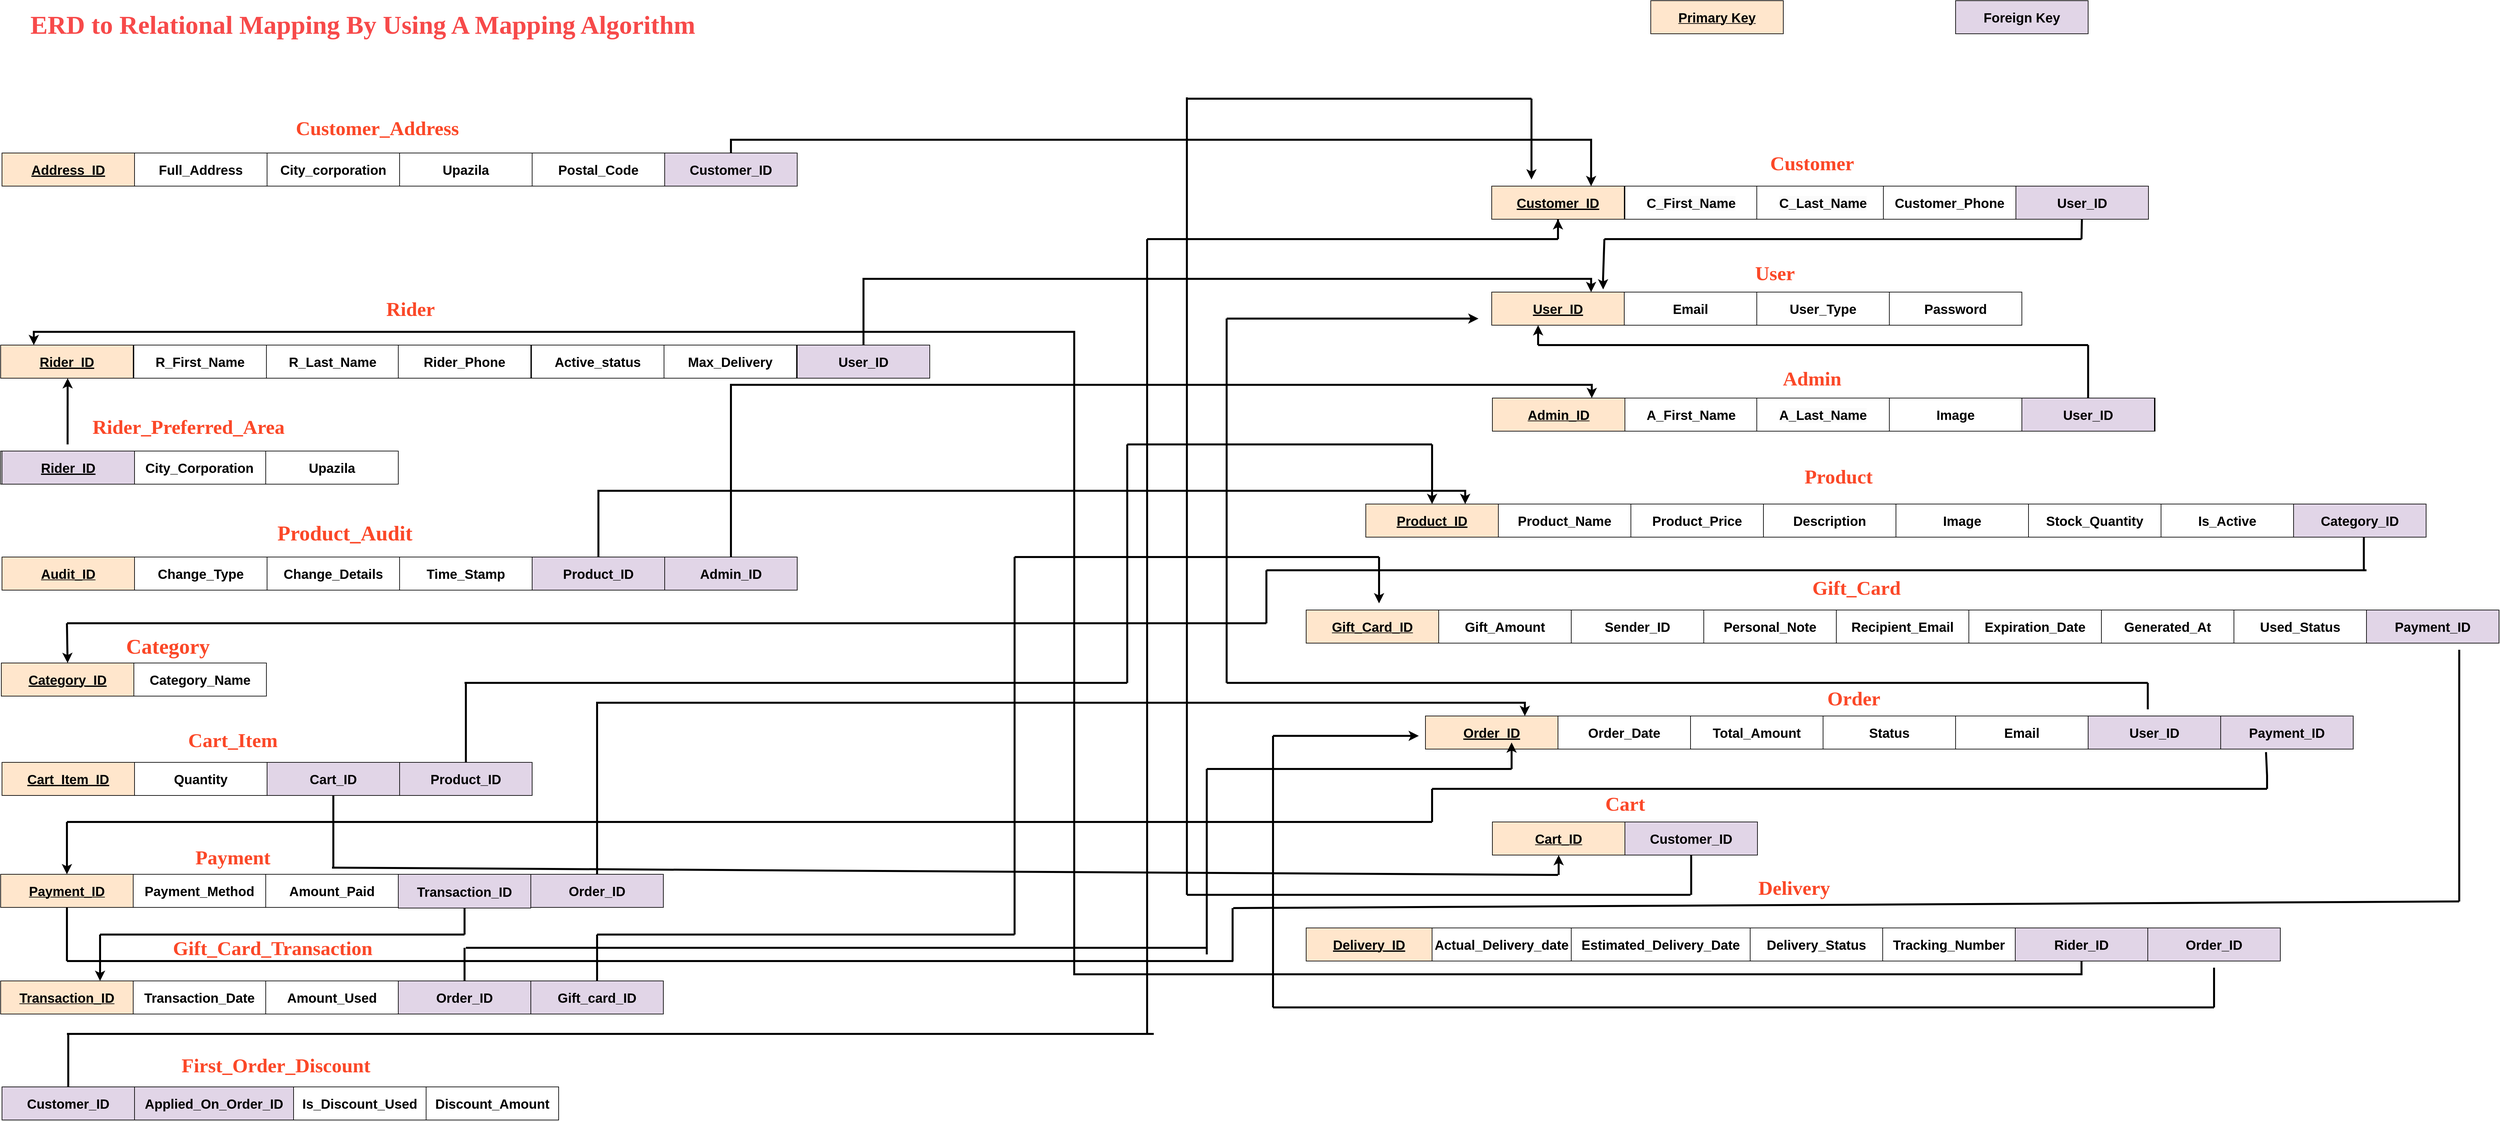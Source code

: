 <mxfile version="26.0.15">
  <diagram id="R2lEEEUBdFMjLlhIrx00" name="Page-1">
    <mxGraphModel dx="5854" dy="3257" grid="0" gridSize="10" guides="1" tooltips="1" connect="1" arrows="1" fold="1" page="1" pageScale="1" pageWidth="1654" pageHeight="1169" math="0" shadow="0" extFonts="Permanent Marker^https://fonts.googleapis.com/css?family=Permanent+Marker">
      <root>
        <mxCell id="0" />
        <mxCell id="1" parent="0" />
        <mxCell id="7bwA_UZl1lktJwLHYLpA-2" value="" style="rounded=0;whiteSpace=wrap;html=1;" parent="1" vertex="1">
          <mxGeometry x="1761" y="80" width="990" height="50" as="geometry" />
        </mxCell>
        <mxCell id="7bwA_UZl1lktJwLHYLpA-15" value="&lt;div&gt;&lt;u style=&quot;font-size: 20px; font-weight: 700;&quot;&gt;Customer_ID&lt;/u&gt;&lt;/div&gt;" style="rounded=0;html=1;strokeColor=default;align=center;verticalAlign=middle;fontFamily=Helvetica;fontSize=12;fontStyle=4;fillColor=#ffe6cc;whiteSpace=wrap;" parent="1" vertex="1">
          <mxGeometry x="1760" y="80" width="200" height="50" as="geometry" />
        </mxCell>
        <mxCell id="7bwA_UZl1lktJwLHYLpA-122" value="&lt;br&gt;&lt;span style=&quot;forced-color-adjust: none; color: rgb(0, 0, 0); font-family: Helvetica; font-size: 20px; font-style: normal; font-variant-ligatures: normal; font-variant-caps: normal; font-weight: 700; letter-spacing: normal; orphans: 2; text-align: center; text-indent: 0px; text-transform: none; widows: 2; word-spacing: 0px; -webkit-text-stroke-width: 0px; white-space: normal; background-color: rgb(251, 251, 251);&quot;&gt;C_First_Name&lt;/span&gt;&lt;div&gt;&lt;br&gt;&lt;/div&gt;" style="rounded=0;html=1;strokeColor=default;align=center;verticalAlign=middle;fontFamily=Helvetica;fontSize=12;fontColor=default;fontStyle=0;fillColor=default;whiteSpace=wrap;" parent="1" vertex="1">
          <mxGeometry x="1961" y="80" width="200" height="50" as="geometry" />
        </mxCell>
        <mxCell id="7bwA_UZl1lktJwLHYLpA-123" value="" style="rounded=0;whiteSpace=wrap;html=1;" parent="1" vertex="1">
          <mxGeometry x="1761" y="400" width="1000" height="50" as="geometry" />
        </mxCell>
        <mxCell id="7bwA_UZl1lktJwLHYLpA-124" value="&lt;br&gt;&lt;span style=&quot;forced-color-adjust: none; color: rgb(0, 0, 0); font-family: Helvetica; font-style: normal; font-variant-ligatures: normal; font-variant-caps: normal; letter-spacing: normal; orphans: 2; text-align: center; text-indent: 0px; text-transform: none; widows: 2; word-spacing: 0px; -webkit-text-stroke-width: 0px; white-space: normal; text-decoration-thickness: initial; text-decoration-style: initial; text-decoration-color: initial; font-size: 20px; font-weight: 700; background-color: rgb(251, 251, 251);&quot;&gt;C_Last_Name&lt;/span&gt;&lt;div&gt;&lt;br/&gt;&lt;/div&gt;" style="rounded=0;html=1;strokeColor=default;align=center;verticalAlign=middle;fontFamily=Helvetica;fontSize=12;fontColor=default;fontStyle=0;fillColor=default;whiteSpace=wrap;" parent="1" vertex="1">
          <mxGeometry x="2160" y="80" width="200" height="50" as="geometry" />
        </mxCell>
        <mxCell id="7bwA_UZl1lktJwLHYLpA-125" value="&lt;span style=&quot;font-size: 20px; font-weight: 700;&quot;&gt;Customer_Phone&lt;/span&gt;" style="rounded=0;html=1;strokeColor=default;align=center;verticalAlign=middle;fontFamily=Helvetica;fontSize=12;fontColor=default;fontStyle=0;fillColor=default;whiteSpace=wrap;" parent="1" vertex="1">
          <mxGeometry x="2351" y="80" width="200" height="50" as="geometry" />
        </mxCell>
        <mxCell id="7bwA_UZl1lktJwLHYLpA-404" style="edgeStyle=none;shape=connector;rounded=0;orthogonalLoop=1;jettySize=auto;html=1;strokeColor=default;strokeWidth=3;align=center;verticalAlign=middle;fontFamily=Helvetica;fontSize=12;fontColor=default;fontStyle=0;labelBackgroundColor=default;endArrow=none;" parent="1" source="7bwA_UZl1lktJwLHYLpA-126" edge="1">
          <mxGeometry relative="1" as="geometry">
            <mxPoint x="2650" y="160" as="targetPoint" />
          </mxGeometry>
        </mxCell>
        <mxCell id="7bwA_UZl1lktJwLHYLpA-126" value="&lt;span style=&quot;font-size: 20px; font-weight: 700;&quot;&gt;User_ID&lt;/span&gt;" style="rounded=0;html=1;strokeColor=default;align=center;verticalAlign=middle;fontFamily=Helvetica;fontSize=12;fontStyle=0;fillColor=#e1d5e7;whiteSpace=wrap;" parent="1" vertex="1">
          <mxGeometry x="2551" y="80" width="200" height="50" as="geometry" />
        </mxCell>
        <mxCell id="7bwA_UZl1lktJwLHYLpA-127" value="&lt;span style=&quot;font-size: 20px; font-weight: 700;&quot;&gt;Admin_ID&lt;/span&gt;" style="rounded=0;html=1;strokeColor=default;align=center;verticalAlign=middle;fontFamily=Helvetica;fontSize=12;fontStyle=4;fillColor=#ffe6cc;whiteSpace=wrap;" parent="1" vertex="1">
          <mxGeometry x="1761" y="400" width="200" height="50" as="geometry" />
        </mxCell>
        <mxCell id="7bwA_UZl1lktJwLHYLpA-128" value="&lt;span style=&quot;font-size: 20px; font-weight: 700;&quot;&gt;A_First_Name&lt;/span&gt;" style="rounded=0;html=1;strokeColor=default;align=center;verticalAlign=middle;fontFamily=Helvetica;fontSize=12;fontColor=default;fontStyle=0;fillColor=default;whiteSpace=wrap;" parent="1" vertex="1">
          <mxGeometry x="1961" y="400" width="200" height="50" as="geometry" />
        </mxCell>
        <mxCell id="7bwA_UZl1lktJwLHYLpA-132" value="&lt;div&gt;&lt;span style=&quot;background-color: light-dark(rgb(251, 251, 251), rgb(21, 21, 21)); color: light-dark(rgb(0, 0, 0), rgb(237, 237, 237)); font-size: 20px; font-weight: 700;&quot;&gt;A_Last_Name&lt;/span&gt;&lt;/div&gt;" style="rounded=0;html=1;strokeColor=default;align=center;verticalAlign=middle;fontFamily=Helvetica;fontSize=12;fontColor=default;fontStyle=0;fillColor=default;whiteSpace=wrap;" parent="1" vertex="1">
          <mxGeometry x="2160" y="400" width="200" height="50" as="geometry" />
        </mxCell>
        <mxCell id="7bwA_UZl1lktJwLHYLpA-133" value="&lt;span style=&quot;font-size: 20px; font-weight: 700;&quot;&gt;Image&lt;/span&gt;" style="rounded=0;html=1;strokeColor=default;align=center;verticalAlign=middle;fontFamily=Helvetica;fontSize=12;fontColor=default;fontStyle=0;fillColor=default;whiteSpace=wrap;" parent="1" vertex="1">
          <mxGeometry x="2360" y="400" width="200" height="50" as="geometry" />
        </mxCell>
        <mxCell id="7bwA_UZl1lktJwLHYLpA-398" style="edgeStyle=none;shape=connector;rounded=0;orthogonalLoop=1;jettySize=auto;html=1;strokeColor=default;strokeWidth=3;align=center;verticalAlign=middle;fontFamily=Helvetica;fontSize=12;fontColor=default;fontStyle=0;labelBackgroundColor=default;endArrow=none;" parent="1" source="7bwA_UZl1lktJwLHYLpA-134" edge="1">
          <mxGeometry relative="1" as="geometry">
            <mxPoint x="2660" y="320" as="targetPoint" />
          </mxGeometry>
        </mxCell>
        <mxCell id="7bwA_UZl1lktJwLHYLpA-134" value="&lt;span style=&quot;font-size: 20px; font-weight: 700;&quot;&gt;User_ID&lt;/span&gt;" style="rounded=0;html=1;align=center;verticalAlign=middle;fontFamily=Helvetica;fontSize=12;fontStyle=0;whiteSpace=wrap;fillColor=#e1d5e7;strokeColor=default;" parent="1" vertex="1">
          <mxGeometry x="2560" y="400" width="200" height="50" as="geometry" />
        </mxCell>
        <mxCell id="7bwA_UZl1lktJwLHYLpA-135" value="" style="rounded=0;whiteSpace=wrap;html=1;" parent="1" vertex="1">
          <mxGeometry x="1760" y="240" width="800" height="50" as="geometry" />
        </mxCell>
        <mxCell id="7bwA_UZl1lktJwLHYLpA-136" value="&lt;u style=&quot;font-size: 20px; font-weight: 700;&quot;&gt;User_ID&lt;/u&gt;" style="rounded=0;html=1;strokeColor=default;align=center;verticalAlign=middle;fontFamily=Helvetica;fontSize=12;fontStyle=4;fillColor=#ffe6cc;whiteSpace=wrap;" parent="1" vertex="1">
          <mxGeometry x="1760" y="240" width="200" height="50" as="geometry" />
        </mxCell>
        <mxCell id="7bwA_UZl1lktJwLHYLpA-138" value="&lt;span style=&quot;font-size: 20px; font-weight: 700;&quot;&gt;Email&lt;/span&gt;" style="rounded=0;html=1;strokeColor=default;align=center;verticalAlign=middle;fontFamily=Helvetica;fontSize=12;fontColor=default;fontStyle=0;fillColor=default;whiteSpace=wrap;" parent="1" vertex="1">
          <mxGeometry x="1960" y="240" width="200" height="50" as="geometry" />
        </mxCell>
        <mxCell id="7bwA_UZl1lktJwLHYLpA-139" value="&lt;span style=&quot;font-size: 20px; font-weight: 700;&quot;&gt;User_Type&lt;/span&gt;" style="rounded=0;html=1;strokeColor=default;align=center;verticalAlign=middle;fontFamily=Helvetica;fontSize=12;fontColor=default;fontStyle=0;fillColor=default;whiteSpace=wrap;" parent="1" vertex="1">
          <mxGeometry x="2160" y="240" width="200" height="50" as="geometry" />
        </mxCell>
        <mxCell id="7bwA_UZl1lktJwLHYLpA-140" value="&lt;span style=&quot;font-size: 20px; font-weight: 700;&quot;&gt;Password&lt;/span&gt;" style="rounded=0;html=1;strokeColor=default;align=center;verticalAlign=middle;fontFamily=Helvetica;fontSize=12;fontColor=default;fontStyle=0;fillColor=default;whiteSpace=wrap;" parent="1" vertex="1">
          <mxGeometry x="2360" y="240" width="200" height="50" as="geometry" />
        </mxCell>
        <mxCell id="7bwA_UZl1lktJwLHYLpA-141" value="" style="rounded=0;whiteSpace=wrap;html=1;" parent="1" vertex="1">
          <mxGeometry x="-489" y="320" width="1400" height="50" as="geometry" />
        </mxCell>
        <mxCell id="7bwA_UZl1lktJwLHYLpA-142" value="" style="rounded=0;whiteSpace=wrap;html=1;" parent="1" vertex="1">
          <mxGeometry x="-490" y="480" width="600" height="50" as="geometry" />
        </mxCell>
        <mxCell id="7bwA_UZl1lktJwLHYLpA-271" style="edgeStyle=orthogonalEdgeStyle;rounded=0;orthogonalLoop=1;jettySize=auto;html=1;exitX=0.5;exitY=0;exitDx=0;exitDy=0;entryX=0.75;entryY=0;entryDx=0;entryDy=0;fontFamily=Helvetica;fontSize=12;fontColor=default;fontStyle=0;strokeWidth=3;" parent="1" source="7bwA_UZl1lktJwLHYLpA-143" target="7bwA_UZl1lktJwLHYLpA-136" edge="1">
          <mxGeometry relative="1" as="geometry" />
        </mxCell>
        <mxCell id="7bwA_UZl1lktJwLHYLpA-143" value="&lt;span style=&quot;font-size: 20px; font-weight: 700;&quot;&gt;User_ID&lt;/span&gt;" style="rounded=0;html=1;align=center;verticalAlign=middle;fontFamily=Helvetica;fontSize=12;fontStyle=0;whiteSpace=wrap;fillColor=#e1d5e7;strokeColor=default;" parent="1" vertex="1">
          <mxGeometry x="712" y="320" width="200" height="50" as="geometry" />
        </mxCell>
        <mxCell id="7bwA_UZl1lktJwLHYLpA-144" value="&lt;u style=&quot;font-size: 20px; font-weight: 700;&quot;&gt;Rider_ID&lt;/u&gt;&lt;span style=&quot;background-color: light-dark(#ffffff, var(--ge-dark-color, #121212));&quot;&gt;&lt;/span&gt;" style="rounded=0;html=1;strokeColor=default;align=center;verticalAlign=middle;fontFamily=Helvetica;fontSize=12;fontStyle=4;fillColor=#ffe6cc;whiteSpace=wrap;" parent="1" vertex="1">
          <mxGeometry x="-490" y="320" width="200" height="50" as="geometry" />
        </mxCell>
        <mxCell id="7bwA_UZl1lktJwLHYLpA-145" value="&lt;span style=&quot;font-size: 20px; font-weight: 700;&quot;&gt;R_First_Name&lt;/span&gt;" style="rounded=0;html=1;strokeColor=default;align=center;verticalAlign=middle;fontFamily=Helvetica;fontSize=12;fontColor=default;fontStyle=0;fillColor=default;whiteSpace=wrap;" parent="1" vertex="1">
          <mxGeometry x="-289" y="320" width="200" height="50" as="geometry" />
        </mxCell>
        <mxCell id="7bwA_UZl1lktJwLHYLpA-146" value="&lt;span style=&quot;font-size: 20px; font-weight: 700;&quot;&gt;R_Last_Name&lt;/span&gt;" style="rounded=0;html=1;strokeColor=default;align=center;verticalAlign=middle;fontFamily=Helvetica;fontSize=12;fontColor=default;fontStyle=0;fillColor=default;whiteSpace=wrap;" parent="1" vertex="1">
          <mxGeometry x="-89" y="320" width="200" height="50" as="geometry" />
        </mxCell>
        <mxCell id="7bwA_UZl1lktJwLHYLpA-147" value="&lt;span style=&quot;font-size: 20px; font-weight: 700;&quot;&gt;Rider_Phone&lt;/span&gt;" style="rounded=0;html=1;strokeColor=default;align=center;verticalAlign=middle;fontFamily=Helvetica;fontSize=12;fontColor=default;fontStyle=0;fillColor=default;whiteSpace=wrap;" parent="1" vertex="1">
          <mxGeometry x="110" y="320" width="200" height="50" as="geometry" />
        </mxCell>
        <mxCell id="7bwA_UZl1lktJwLHYLpA-148" value="&lt;span style=&quot;font-size: 20px; font-weight: 700;&quot;&gt;City_Corporation&lt;/span&gt;" style="rounded=0;html=1;strokeColor=default;align=center;verticalAlign=middle;fontFamily=Helvetica;fontSize=12;fontColor=default;fontStyle=0;fillColor=default;whiteSpace=wrap;" parent="1" vertex="1">
          <mxGeometry x="-290" y="480" width="200" height="50" as="geometry" />
        </mxCell>
        <mxCell id="7bwA_UZl1lktJwLHYLpA-151" value="" style="rounded=0;whiteSpace=wrap;html=1;" parent="1" vertex="1">
          <mxGeometry x="-488" y="640" width="1200" height="50" as="geometry" />
        </mxCell>
        <mxCell id="7bwA_UZl1lktJwLHYLpA-273" style="edgeStyle=orthogonalEdgeStyle;rounded=0;orthogonalLoop=1;jettySize=auto;html=1;exitX=0.5;exitY=0;exitDx=0;exitDy=0;entryX=0.75;entryY=0;entryDx=0;entryDy=0;fontFamily=Helvetica;fontSize=12;fontColor=default;fontStyle=0;strokeWidth=3;" parent="1" source="7bwA_UZl1lktJwLHYLpA-153" target="7bwA_UZl1lktJwLHYLpA-224" edge="1">
          <mxGeometry relative="1" as="geometry">
            <Array as="points">
              <mxPoint x="412" y="540" />
              <mxPoint x="1720" y="540" />
            </Array>
          </mxGeometry>
        </mxCell>
        <mxCell id="7bwA_UZl1lktJwLHYLpA-153" value="&lt;span style=&quot;font-size: 20px; font-weight: 700;&quot;&gt;Product_ID&lt;/span&gt;" style="rounded=0;html=1;align=center;verticalAlign=middle;fontFamily=Helvetica;fontSize=12;fontStyle=0;whiteSpace=wrap;fillColor=#e1d5e7;strokeColor=default;" parent="1" vertex="1">
          <mxGeometry x="312" y="640" width="200" height="50" as="geometry" />
        </mxCell>
        <mxCell id="7bwA_UZl1lktJwLHYLpA-155" value="&lt;span style=&quot;font-size: 20px; font-weight: 700;&quot;&gt;Active_status&lt;/span&gt;" style="rounded=0;html=1;strokeColor=default;align=center;verticalAlign=middle;fontFamily=Helvetica;fontSize=12;fontColor=default;fontStyle=0;fillColor=default;whiteSpace=wrap;" parent="1" vertex="1">
          <mxGeometry x="311" y="320" width="200" height="50" as="geometry" />
        </mxCell>
        <mxCell id="7bwA_UZl1lktJwLHYLpA-156" value="&lt;span style=&quot;font-size: 20px; font-weight: 700;&quot;&gt;Max_Delivery&lt;/span&gt;" style="rounded=0;html=1;strokeColor=default;align=center;verticalAlign=middle;fontFamily=Helvetica;fontSize=12;fontColor=default;fontStyle=0;fillColor=default;whiteSpace=wrap;" parent="1" vertex="1">
          <mxGeometry x="511" y="320" width="200" height="50" as="geometry" />
        </mxCell>
        <mxCell id="7bwA_UZl1lktJwLHYLpA-157" value="&lt;span style=&quot;font-size: 20px; font-weight: 700;&quot;&gt;Upazila&lt;/span&gt;" style="rounded=0;html=1;strokeColor=default;align=center;verticalAlign=middle;fontFamily=Helvetica;fontSize=12;fontColor=default;fontStyle=0;fillColor=default;whiteSpace=wrap;" parent="1" vertex="1">
          <mxGeometry x="-90" y="480" width="200" height="50" as="geometry" />
        </mxCell>
        <mxCell id="7bwA_UZl1lktJwLHYLpA-158" value="" style="rounded=0;whiteSpace=wrap;html=1;" parent="1" vertex="1">
          <mxGeometry x="-488" y="30" width="1200" height="50" as="geometry" />
        </mxCell>
        <mxCell id="7bwA_UZl1lktJwLHYLpA-159" value="" style="rounded=0;whiteSpace=wrap;html=1;" parent="1" vertex="1">
          <mxGeometry x="1480" y="720" width="1800" height="50" as="geometry" />
        </mxCell>
        <mxCell id="7bwA_UZl1lktJwLHYLpA-160" value="" style="rounded=0;whiteSpace=wrap;html=1;" parent="1" vertex="1">
          <mxGeometry x="-488" y="950" width="800" height="50" as="geometry" />
        </mxCell>
        <mxCell id="7bwA_UZl1lktJwLHYLpA-161" value="&lt;span style=&quot;font-size: 20px; font-weight: 700;&quot;&gt;Audit_ID&lt;/span&gt;" style="rounded=0;html=1;strokeColor=default;align=center;verticalAlign=middle;fontFamily=Helvetica;fontSize=12;fontStyle=4;fillColor=#ffe6cc;whiteSpace=wrap;" parent="1" vertex="1">
          <mxGeometry x="-488" y="640" width="200" height="50" as="geometry" />
        </mxCell>
        <mxCell id="7bwA_UZl1lktJwLHYLpA-162" value="&lt;span style=&quot;font-size: 20px; font-weight: 700;&quot;&gt;Change_Type&lt;/span&gt;" style="rounded=0;html=1;strokeColor=default;align=center;verticalAlign=middle;fontFamily=Helvetica;fontSize=12;fontColor=default;fontStyle=0;fillColor=default;whiteSpace=wrap;" parent="1" vertex="1">
          <mxGeometry x="-288" y="640" width="200" height="50" as="geometry" />
        </mxCell>
        <mxCell id="7bwA_UZl1lktJwLHYLpA-163" value="&lt;span style=&quot;font-size: 20px; font-weight: 700;&quot;&gt;Change_Details&lt;/span&gt;" style="rounded=0;html=1;strokeColor=default;align=center;verticalAlign=middle;fontFamily=Helvetica;fontSize=12;fontColor=default;fontStyle=0;fillColor=default;whiteSpace=wrap;" parent="1" vertex="1">
          <mxGeometry x="-88" y="640" width="200" height="50" as="geometry" />
        </mxCell>
        <mxCell id="7bwA_UZl1lktJwLHYLpA-272" style="edgeStyle=orthogonalEdgeStyle;rounded=0;orthogonalLoop=1;jettySize=auto;html=1;exitX=0.5;exitY=0;exitDx=0;exitDy=0;entryX=0.75;entryY=0;entryDx=0;entryDy=0;fontFamily=Helvetica;fontSize=12;fontColor=default;fontStyle=0;strokeWidth=3;" parent="1" source="7bwA_UZl1lktJwLHYLpA-164" target="7bwA_UZl1lktJwLHYLpA-127" edge="1">
          <mxGeometry relative="1" as="geometry">
            <Array as="points">
              <mxPoint x="612" y="380" />
              <mxPoint x="1911" y="380" />
            </Array>
          </mxGeometry>
        </mxCell>
        <mxCell id="7bwA_UZl1lktJwLHYLpA-164" value="&lt;span style=&quot;font-size: 20px; font-weight: 700;&quot;&gt;Admin_ID&lt;/span&gt;" style="rounded=0;html=1;align=center;verticalAlign=middle;fontFamily=Helvetica;fontSize=12;fontStyle=0;whiteSpace=wrap;fillColor=#e1d5e7;strokeColor=default;" parent="1" vertex="1">
          <mxGeometry x="512" y="640" width="200" height="50" as="geometry" />
        </mxCell>
        <mxCell id="7bwA_UZl1lktJwLHYLpA-167" value="&lt;span style=&quot;font-size: 20px; font-weight: 700;&quot;&gt;Time_Stamp&lt;/span&gt;" style="rounded=0;html=1;strokeColor=default;align=center;verticalAlign=middle;fontFamily=Helvetica;fontSize=12;fontColor=default;fontStyle=0;fillColor=default;whiteSpace=wrap;" parent="1" vertex="1">
          <mxGeometry x="112" y="640" width="200" height="50" as="geometry" />
        </mxCell>
        <mxCell id="7bwA_UZl1lktJwLHYLpA-168" value="&lt;u style=&quot;font-size: 20px; font-weight: 700;&quot;&gt;Address_ID&lt;/u&gt;" style="rounded=0;html=1;strokeColor=default;align=center;verticalAlign=middle;fontFamily=Helvetica;fontSize=12;fontStyle=4;fillColor=#ffe6cc;whiteSpace=wrap;" parent="1" vertex="1">
          <mxGeometry x="-488" y="30" width="200" height="50" as="geometry" />
        </mxCell>
        <mxCell id="7bwA_UZl1lktJwLHYLpA-169" value="&lt;span style=&quot;font-size: 20px; font-weight: 700;&quot;&gt;Full_Address&lt;/span&gt;" style="rounded=0;html=1;strokeColor=default;align=center;verticalAlign=middle;fontFamily=Helvetica;fontSize=12;fontColor=default;fontStyle=0;fillColor=default;whiteSpace=wrap;" parent="1" vertex="1">
          <mxGeometry x="-288" y="30" width="200" height="50" as="geometry" />
        </mxCell>
        <mxCell id="7bwA_UZl1lktJwLHYLpA-170" value="&lt;span style=&quot;font-size: 20px; font-weight: 700;&quot;&gt;Gift_Amount&lt;/span&gt;" style="rounded=0;html=1;strokeColor=default;align=center;verticalAlign=middle;fontFamily=Helvetica;fontSize=12;fontColor=default;fontStyle=0;fillColor=default;whiteSpace=wrap;" parent="1" vertex="1">
          <mxGeometry x="1680" y="720" width="200" height="50" as="geometry" />
        </mxCell>
        <mxCell id="7bwA_UZl1lktJwLHYLpA-171" value="&lt;span style=&quot;font-size: 20px; font-weight: 700;&quot;&gt;Gift_Card_ID&lt;/span&gt;" style="rounded=0;html=1;strokeColor=default;align=center;verticalAlign=middle;fontFamily=Helvetica;fontSize=12;fontStyle=4;fillColor=#ffe6cc;whiteSpace=wrap;" parent="1" vertex="1">
          <mxGeometry x="1480" y="720" width="200" height="50" as="geometry" />
        </mxCell>
        <mxCell id="7bwA_UZl1lktJwLHYLpA-270" style="edgeStyle=orthogonalEdgeStyle;rounded=0;orthogonalLoop=1;jettySize=auto;html=1;exitX=0.5;exitY=0;exitDx=0;exitDy=0;entryX=0.75;entryY=0;entryDx=0;entryDy=0;fontFamily=Helvetica;fontSize=12;fontColor=default;fontStyle=0;strokeWidth=3;" parent="1" source="7bwA_UZl1lktJwLHYLpA-172" target="7bwA_UZl1lktJwLHYLpA-15" edge="1">
          <mxGeometry relative="1" as="geometry" />
        </mxCell>
        <mxCell id="7bwA_UZl1lktJwLHYLpA-172" value="&lt;span style=&quot;font-size: 20px; font-weight: 700;&quot;&gt;Customer_ID&lt;/span&gt;" style="rounded=0;html=1;align=center;verticalAlign=middle;fontFamily=Helvetica;fontSize=12;fontStyle=0;whiteSpace=wrap;fillColor=#e1d5e7;strokeColor=default;" parent="1" vertex="1">
          <mxGeometry x="512" y="30" width="200" height="50" as="geometry" />
        </mxCell>
        <mxCell id="7bwA_UZl1lktJwLHYLpA-173" value="&lt;span style=&quot;font-size: 20px; font-weight: 700;&quot;&gt;Payment_ID&lt;/span&gt;" style="rounded=0;html=1;align=center;verticalAlign=middle;fontFamily=Helvetica;fontSize=12;fontStyle=0;whiteSpace=wrap;fillColor=#e1d5e7;strokeColor=default;" parent="1" vertex="1">
          <mxGeometry x="3080" y="720" width="200" height="50" as="geometry" />
        </mxCell>
        <mxCell id="7bwA_UZl1lktJwLHYLpA-174" value="&lt;span style=&quot;font-size: 20px; font-weight: 700;&quot;&gt;User_ID&lt;/span&gt;" style="rounded=0;html=1;align=center;verticalAlign=middle;fontFamily=Helvetica;fontSize=12;fontStyle=0;whiteSpace=wrap;fillColor=#e1d5e7;strokeColor=default;" parent="1" vertex="1">
          <mxGeometry x="2280" y="1200" width="200" height="50" as="geometry" />
        </mxCell>
        <mxCell id="7bwA_UZl1lktJwLHYLpA-179" value="&lt;span style=&quot;font-size: 20px; font-weight: 700;&quot;&gt;City_corporation&lt;/span&gt;" style="rounded=0;html=1;strokeColor=default;align=center;verticalAlign=middle;fontFamily=Helvetica;fontSize=12;fontColor=default;fontStyle=0;fillColor=default;whiteSpace=wrap;" parent="1" vertex="1">
          <mxGeometry x="-88" y="30" width="200" height="50" as="geometry" />
        </mxCell>
        <mxCell id="7bwA_UZl1lktJwLHYLpA-180" value="&lt;span style=&quot;font-size: 20px; font-weight: 700;&quot;&gt;Sender_ID&lt;/span&gt;" style="rounded=0;html=1;strokeColor=default;align=center;verticalAlign=middle;fontFamily=Helvetica;fontSize=12;fontColor=default;fontStyle=0;fillColor=default;whiteSpace=wrap;" parent="1" vertex="1">
          <mxGeometry x="1880" y="720" width="200" height="50" as="geometry" />
        </mxCell>
        <mxCell id="7bwA_UZl1lktJwLHYLpA-181" value="&lt;span style=&quot;font-size: 20px; font-weight: 700;&quot;&gt;Upazila&lt;/span&gt;" style="rounded=0;html=1;strokeColor=default;align=center;verticalAlign=middle;fontFamily=Helvetica;fontSize=12;fontColor=default;fontStyle=0;fillColor=default;whiteSpace=wrap;" parent="1" vertex="1">
          <mxGeometry x="112" y="30" width="200" height="50" as="geometry" />
        </mxCell>
        <mxCell id="7bwA_UZl1lktJwLHYLpA-182" value="&lt;span style=&quot;font-size: 20px; font-weight: 700;&quot;&gt;Personal_Note&lt;/span&gt;" style="rounded=0;html=1;strokeColor=default;align=center;verticalAlign=middle;fontFamily=Helvetica;fontSize=12;fontColor=default;fontStyle=0;fillColor=default;whiteSpace=wrap;" parent="1" vertex="1">
          <mxGeometry x="2080" y="720" width="200" height="50" as="geometry" />
        </mxCell>
        <mxCell id="7bwA_UZl1lktJwLHYLpA-185" value="&lt;span style=&quot;font-size: 20px; font-weight: 700;&quot;&gt;Postal_Code&lt;/span&gt;" style="rounded=0;html=1;strokeColor=default;align=center;verticalAlign=middle;fontFamily=Helvetica;fontSize=12;fontColor=default;fontStyle=0;fillColor=default;whiteSpace=wrap;" parent="1" vertex="1">
          <mxGeometry x="312" y="30" width="200" height="50" as="geometry" />
        </mxCell>
        <mxCell id="7bwA_UZl1lktJwLHYLpA-186" value="" style="rounded=0;whiteSpace=wrap;html=1;" parent="1" vertex="1">
          <mxGeometry x="1480" y="1200" width="1470" height="50" as="geometry" />
        </mxCell>
        <mxCell id="7bwA_UZl1lktJwLHYLpA-187" value="" style="rounded=0;whiteSpace=wrap;html=1;" parent="1" vertex="1">
          <mxGeometry x="-489" y="800" width="400" height="50" as="geometry" />
        </mxCell>
        <mxCell id="7bwA_UZl1lktJwLHYLpA-188" value="" style="rounded=0;whiteSpace=wrap;html=1;" parent="1" vertex="1">
          <mxGeometry x="1660" y="880" width="1400" height="50" as="geometry" />
        </mxCell>
        <mxCell id="7bwA_UZl1lktJwLHYLpA-189" value="&lt;u style=&quot;font-size: 20px; font-weight: 700;&quot;&gt;Delivery_ID&lt;/u&gt;" style="rounded=0;html=1;strokeColor=default;align=center;verticalAlign=middle;fontFamily=Helvetica;fontSize=12;fontStyle=4;fillColor=#ffe6cc;whiteSpace=wrap;" parent="1" vertex="1">
          <mxGeometry x="1480" y="1200" width="190" height="50" as="geometry" />
        </mxCell>
        <mxCell id="7bwA_UZl1lktJwLHYLpA-190" value="&lt;span style=&quot;font-size: 20px; font-weight: 700;&quot;&gt;Actual_Delivery_date&lt;/span&gt;" style="rounded=0;html=1;strokeColor=default;align=center;verticalAlign=middle;fontFamily=Helvetica;fontSize=12;fontColor=default;fontStyle=0;fillColor=default;whiteSpace=wrap;" parent="1" vertex="1">
          <mxGeometry x="1670" y="1200" width="210" height="50" as="geometry" />
        </mxCell>
        <mxCell id="7bwA_UZl1lktJwLHYLpA-191" value="&lt;span style=&quot;font-size: 20px; font-weight: 700;&quot;&gt;Order_Date&lt;/span&gt;" style="rounded=0;html=1;strokeColor=default;align=center;verticalAlign=middle;fontFamily=Helvetica;fontSize=12;fontColor=default;fontStyle=0;fillColor=default;whiteSpace=wrap;" parent="1" vertex="1">
          <mxGeometry x="1860" y="880" width="200" height="50" as="geometry" />
        </mxCell>
        <mxCell id="7bwA_UZl1lktJwLHYLpA-192" value="&lt;u style=&quot;font-size: 20px; font-weight: 700;&quot;&gt;Category_ID&lt;/u&gt;" style="rounded=0;html=1;strokeColor=default;align=center;verticalAlign=middle;fontFamily=Helvetica;fontSize=12;fontStyle=4;fillColor=#ffe6cc;whiteSpace=wrap;" parent="1" vertex="1">
          <mxGeometry x="-489" y="800" width="200" height="50" as="geometry" />
        </mxCell>
        <mxCell id="7bwA_UZl1lktJwLHYLpA-193" value="&lt;span style=&quot;font-size: 20px; font-weight: 700;&quot;&gt;Order_ID&lt;/span&gt;" style="rounded=0;html=1;align=center;verticalAlign=middle;fontFamily=Helvetica;fontSize=12;fontStyle=0;whiteSpace=wrap;fillColor=#e1d5e7;strokeColor=default;" parent="1" vertex="1">
          <mxGeometry x="2750" y="1200" width="200" height="50" as="geometry" />
        </mxCell>
        <mxCell id="7bwA_UZl1lktJwLHYLpA-194" value="&lt;span style=&quot;font-size: 20px; font-weight: 700;&quot;&gt;User_ID&lt;/span&gt;" style="rounded=0;html=1;align=center;verticalAlign=middle;fontFamily=Helvetica;fontSize=12;fontStyle=0;whiteSpace=wrap;fillColor=#e1d5e7;strokeColor=default;" parent="1" vertex="1">
          <mxGeometry x="2660" y="880" width="200" height="50" as="geometry" />
        </mxCell>
        <mxCell id="7bwA_UZl1lktJwLHYLpA-195" value="&lt;span style=&quot;font-size: 20px; font-weight: 700;&quot;&gt;Payment_ID&lt;/span&gt;" style="rounded=0;html=1;align=center;verticalAlign=middle;fontFamily=Helvetica;fontSize=12;fontStyle=0;whiteSpace=wrap;fillColor=#e1d5e7;strokeColor=default;" parent="1" vertex="1">
          <mxGeometry x="2860" y="880" width="200" height="50" as="geometry" />
        </mxCell>
        <mxCell id="7bwA_UZl1lktJwLHYLpA-196" value="&lt;span style=&quot;font-size: 20px; font-weight: 700;&quot;&gt;Estimated_Delivery_Date&lt;/span&gt;" style="rounded=0;html=1;strokeColor=default;align=center;verticalAlign=middle;fontFamily=Helvetica;fontSize=12;fontColor=default;fontStyle=0;fillColor=default;whiteSpace=wrap;" parent="1" vertex="1">
          <mxGeometry x="1880" y="1200" width="270" height="50" as="geometry" />
        </mxCell>
        <mxCell id="7bwA_UZl1lktJwLHYLpA-197" value="&lt;span style=&quot;font-size: 20px; font-weight: 700;&quot;&gt;Category_Name&lt;/span&gt;" style="rounded=0;html=1;strokeColor=default;align=center;verticalAlign=middle;fontFamily=Helvetica;fontSize=12;fontColor=default;fontStyle=0;fillColor=default;whiteSpace=wrap;" parent="1" vertex="1">
          <mxGeometry x="-289" y="800" width="200" height="50" as="geometry" />
        </mxCell>
        <mxCell id="7bwA_UZl1lktJwLHYLpA-198" value="&lt;span style=&quot;font-size: 20px; font-weight: 700;&quot;&gt;Tracking_Number&lt;/span&gt;" style="rounded=0;html=1;strokeColor=default;align=center;verticalAlign=middle;fontFamily=Helvetica;fontSize=12;fontColor=default;fontStyle=0;fillColor=default;whiteSpace=wrap;" parent="1" vertex="1">
          <mxGeometry x="2350" y="1200" width="200" height="50" as="geometry" />
        </mxCell>
        <mxCell id="7bwA_UZl1lktJwLHYLpA-199" value="&lt;span style=&quot;font-size: 20px; font-weight: 700;&quot;&gt;Total_Amount&lt;/span&gt;" style="rounded=0;html=1;strokeColor=default;align=center;verticalAlign=middle;fontFamily=Helvetica;fontSize=12;fontColor=default;fontStyle=0;fillColor=default;whiteSpace=wrap;" parent="1" vertex="1">
          <mxGeometry x="2060" y="880" width="200" height="50" as="geometry" />
        </mxCell>
        <mxCell id="7bwA_UZl1lktJwLHYLpA-200" value="&lt;span style=&quot;font-size: 20px; font-weight: 700;&quot;&gt;Delivery_Status&lt;/span&gt;" style="rounded=0;html=1;strokeColor=default;align=center;verticalAlign=middle;fontFamily=Helvetica;fontSize=12;fontColor=default;fontStyle=0;fillColor=default;whiteSpace=wrap;" parent="1" vertex="1">
          <mxGeometry x="2150" y="1200" width="200" height="50" as="geometry" />
        </mxCell>
        <mxCell id="7bwA_UZl1lktJwLHYLpA-201" value="&lt;span style=&quot;font-size: 20px; font-weight: 700;&quot;&gt;Recipient_Email&lt;/span&gt;" style="rounded=0;html=1;strokeColor=default;align=center;verticalAlign=middle;fontFamily=Helvetica;fontSize=12;fontColor=default;fontStyle=0;fillColor=default;whiteSpace=wrap;" parent="1" vertex="1">
          <mxGeometry x="2280" y="720" width="200" height="50" as="geometry" />
        </mxCell>
        <mxCell id="7bwA_UZl1lktJwLHYLpA-202" value="&lt;span style=&quot;font-size: 20px; font-weight: 700;&quot;&gt;Expiration_Date&lt;/span&gt;" style="rounded=0;html=1;strokeColor=default;align=center;verticalAlign=middle;fontFamily=Helvetica;fontSize=12;fontColor=default;fontStyle=0;fillColor=default;whiteSpace=wrap;" parent="1" vertex="1">
          <mxGeometry x="2480" y="720" width="200" height="50" as="geometry" />
        </mxCell>
        <mxCell id="7bwA_UZl1lktJwLHYLpA-203" value="&lt;span style=&quot;font-size: 20px; font-weight: 700;&quot;&gt;Generated_At&lt;/span&gt;" style="rounded=0;html=1;strokeColor=default;align=center;verticalAlign=middle;fontFamily=Helvetica;fontSize=12;fontColor=default;fontStyle=0;fillColor=default;whiteSpace=wrap;" parent="1" vertex="1">
          <mxGeometry x="2680" y="720" width="200" height="50" as="geometry" />
        </mxCell>
        <mxCell id="7bwA_UZl1lktJwLHYLpA-205" value="&lt;div&gt;&lt;span style=&quot;font-size: 20px; font-weight: 700;&quot;&gt;Used_Status&lt;/span&gt;&lt;/div&gt;" style="rounded=0;html=1;strokeColor=default;align=center;verticalAlign=middle;fontFamily=Helvetica;fontSize=12;fontColor=default;fontStyle=0;fillColor=default;whiteSpace=wrap;" parent="1" vertex="1">
          <mxGeometry x="2880" y="720" width="200" height="50" as="geometry" />
        </mxCell>
        <mxCell id="7bwA_UZl1lktJwLHYLpA-206" value="" style="rounded=0;whiteSpace=wrap;html=1;" parent="1" vertex="1">
          <mxGeometry x="-488" y="1440" width="840" height="50" as="geometry" />
        </mxCell>
        <mxCell id="7bwA_UZl1lktJwLHYLpA-207" value="" style="rounded=0;whiteSpace=wrap;html=1;" parent="1" vertex="1">
          <mxGeometry x="-490" y="1280" width="1000" height="50" as="geometry" />
        </mxCell>
        <mxCell id="7bwA_UZl1lktJwLHYLpA-209" value="&lt;span style=&quot;font-size: 20px; font-weight: 700;&quot;&gt;Is_Discount_Used&lt;/span&gt;" style="rounded=0;html=1;strokeColor=default;align=center;verticalAlign=middle;fontFamily=Helvetica;fontSize=12;fontColor=default;fontStyle=0;fillColor=default;whiteSpace=wrap;" parent="1" vertex="1">
          <mxGeometry x="-48" y="1440" width="200" height="50" as="geometry" />
        </mxCell>
        <mxCell id="7bwA_UZl1lktJwLHYLpA-210" value="&lt;span style=&quot;font-size: 20px; font-weight: 700;&quot;&gt;Transaction_Date&lt;/span&gt;" style="rounded=0;html=1;strokeColor=default;align=center;verticalAlign=middle;fontFamily=Helvetica;fontSize=12;fontColor=default;fontStyle=0;fillColor=default;whiteSpace=wrap;" parent="1" vertex="1">
          <mxGeometry x="-290" y="1280" width="200" height="50" as="geometry" />
        </mxCell>
        <mxCell id="7bwA_UZl1lktJwLHYLpA-211" value="&lt;span style=&quot;font-size: 20px; font-weight: 700;&quot;&gt;Transaction_ID&lt;/span&gt;" style="rounded=0;html=1;strokeColor=default;align=center;verticalAlign=middle;fontFamily=Helvetica;fontSize=12;fontStyle=4;fillColor=#ffe6cc;whiteSpace=wrap;" parent="1" vertex="1">
          <mxGeometry x="-490" y="1280" width="200" height="50" as="geometry" />
        </mxCell>
        <mxCell id="7bwA_UZl1lktJwLHYLpA-212" value="&lt;span style=&quot;font-size: 20px; font-weight: 700;&quot;&gt;Applied_On_Order_ID&lt;/span&gt;" style="rounded=0;html=1;align=center;verticalAlign=middle;fontFamily=Helvetica;fontSize=12;fontStyle=0;whiteSpace=wrap;fillColor=#e1d5e7;strokeColor=default;" parent="1" vertex="1">
          <mxGeometry x="-288" y="1440" width="240" height="50" as="geometry" />
        </mxCell>
        <mxCell id="7bwA_UZl1lktJwLHYLpA-354" style="edgeStyle=none;shape=connector;rounded=0;orthogonalLoop=1;jettySize=auto;html=1;strokeColor=default;strokeWidth=3;align=center;verticalAlign=middle;fontFamily=Helvetica;fontSize=12;fontColor=default;fontStyle=0;labelBackgroundColor=default;endArrow=none;" parent="1" source="7bwA_UZl1lktJwLHYLpA-213" edge="1">
          <mxGeometry relative="1" as="geometry">
            <mxPoint x="-388" y="1360" as="targetPoint" />
          </mxGeometry>
        </mxCell>
        <mxCell id="7bwA_UZl1lktJwLHYLpA-213" value="&lt;span style=&quot;font-size: 20px; font-weight: 700;&quot;&gt;Customer_ID&lt;/span&gt;" style="rounded=0;html=1;align=center;verticalAlign=middle;fontFamily=Helvetica;fontSize=12;fontStyle=0;whiteSpace=wrap;fillColor=#e1d5e7;strokeColor=default;" parent="1" vertex="1">
          <mxGeometry x="-488" y="1440" width="200" height="50" as="geometry" />
        </mxCell>
        <mxCell id="7bwA_UZl1lktJwLHYLpA-214" value="&lt;span style=&quot;font-size: 20px; font-weight: 700;&quot;&gt;Discount_Amount&lt;/span&gt;" style="rounded=0;html=1;strokeColor=default;align=center;verticalAlign=middle;fontFamily=Helvetica;fontSize=12;fontColor=default;fontStyle=0;fillColor=default;whiteSpace=wrap;" parent="1" vertex="1">
          <mxGeometry x="152" y="1440" width="200" height="50" as="geometry" />
        </mxCell>
        <mxCell id="7bwA_UZl1lktJwLHYLpA-215" value="&lt;span style=&quot;font-size: 20px; font-weight: 700;&quot;&gt;Amount_Used&lt;/span&gt;" style="rounded=0;html=1;strokeColor=default;align=center;verticalAlign=middle;fontFamily=Helvetica;fontSize=12;fontColor=default;fontStyle=0;fillColor=default;whiteSpace=wrap;" parent="1" vertex="1">
          <mxGeometry x="-90" y="1280" width="200" height="50" as="geometry" />
        </mxCell>
        <mxCell id="7bwA_UZl1lktJwLHYLpA-276" style="edgeStyle=orthogonalEdgeStyle;rounded=0;orthogonalLoop=1;jettySize=auto;html=1;exitX=0.5;exitY=1;exitDx=0;exitDy=0;entryX=0.25;entryY=0;entryDx=0;entryDy=0;fontFamily=Helvetica;fontSize=12;fontColor=default;fontStyle=0;strokeWidth=3;" parent="1" source="7bwA_UZl1lktJwLHYLpA-220" target="7bwA_UZl1lktJwLHYLpA-144" edge="1">
          <mxGeometry relative="1" as="geometry" />
        </mxCell>
        <mxCell id="7bwA_UZl1lktJwLHYLpA-220" value="&lt;span style=&quot;font-size: 20px; font-weight: 700;&quot;&gt;Rider_ID&lt;/span&gt;" style="rounded=0;html=1;align=center;verticalAlign=middle;fontFamily=Helvetica;fontSize=12;fontStyle=0;whiteSpace=wrap;fillColor=#e1d5e7;strokeColor=default;" parent="1" vertex="1">
          <mxGeometry x="2550" y="1200" width="200" height="50" as="geometry" />
        </mxCell>
        <mxCell id="7bwA_UZl1lktJwLHYLpA-222" value="" style="rounded=0;whiteSpace=wrap;html=1;" parent="1" vertex="1">
          <mxGeometry x="1570" y="560" width="1600" height="50" as="geometry" />
        </mxCell>
        <mxCell id="7bwA_UZl1lktJwLHYLpA-223" value="&lt;span style=&quot;font-size: 20px; font-weight: 700;&quot;&gt;Product_Name&lt;/span&gt;" style="rounded=0;html=1;strokeColor=default;align=center;verticalAlign=middle;fontFamily=Helvetica;fontSize=12;fontColor=default;fontStyle=0;fillColor=default;whiteSpace=wrap;" parent="1" vertex="1">
          <mxGeometry x="1770" y="560" width="200" height="50" as="geometry" />
        </mxCell>
        <mxCell id="7bwA_UZl1lktJwLHYLpA-224" value="&lt;u style=&quot;font-size: 20px; font-weight: 700;&quot;&gt;Product_ID&lt;/u&gt;" style="rounded=0;html=1;strokeColor=default;align=center;verticalAlign=middle;fontFamily=Helvetica;fontSize=12;fontStyle=4;fillColor=#ffe6cc;whiteSpace=wrap;" parent="1" vertex="1">
          <mxGeometry x="1570" y="560" width="200" height="50" as="geometry" />
        </mxCell>
        <mxCell id="7bwA_UZl1lktJwLHYLpA-225" value="&lt;span style=&quot;font-size: 20px; font-weight: 700;&quot;&gt;Category_ID&lt;/span&gt;" style="rounded=0;html=1;align=center;verticalAlign=middle;fontFamily=Helvetica;fontSize=12;fontStyle=0;whiteSpace=wrap;fillColor=#e1d5e7;strokeColor=default;" parent="1" vertex="1">
          <mxGeometry x="2970" y="560" width="200" height="50" as="geometry" />
        </mxCell>
        <mxCell id="7bwA_UZl1lktJwLHYLpA-226" value="&lt;span style=&quot;font-size: 20px; font-weight: 700;&quot;&gt;Product_Price&lt;/span&gt;" style="rounded=0;html=1;strokeColor=default;align=center;verticalAlign=middle;fontFamily=Helvetica;fontSize=12;fontColor=default;fontStyle=0;fillColor=default;whiteSpace=wrap;" parent="1" vertex="1">
          <mxGeometry x="1970" y="560" width="200" height="50" as="geometry" />
        </mxCell>
        <mxCell id="7bwA_UZl1lktJwLHYLpA-227" value="&lt;span style=&quot;font-size: 20px; font-weight: 700;&quot;&gt;Description&lt;/span&gt;" style="rounded=0;html=1;strokeColor=default;align=center;verticalAlign=middle;fontFamily=Helvetica;fontSize=12;fontColor=default;fontStyle=0;fillColor=default;whiteSpace=wrap;" parent="1" vertex="1">
          <mxGeometry x="2170" y="560" width="200" height="50" as="geometry" />
        </mxCell>
        <mxCell id="7bwA_UZl1lktJwLHYLpA-228" value="&lt;span style=&quot;font-size: 20px; font-weight: 700;&quot;&gt;Image&lt;/span&gt;" style="rounded=0;html=1;strokeColor=default;align=center;verticalAlign=middle;fontFamily=Helvetica;fontSize=12;fontColor=default;fontStyle=0;fillColor=default;whiteSpace=wrap;" parent="1" vertex="1">
          <mxGeometry x="2370" y="560" width="200" height="50" as="geometry" />
        </mxCell>
        <mxCell id="7bwA_UZl1lktJwLHYLpA-229" value="&lt;span style=&quot;font-size: 20px; font-weight: 700;&quot;&gt;Stock_Quantity&lt;/span&gt;" style="rounded=0;html=1;strokeColor=default;align=center;verticalAlign=middle;fontFamily=Helvetica;fontSize=12;fontColor=default;fontStyle=0;fillColor=default;whiteSpace=wrap;" parent="1" vertex="1">
          <mxGeometry x="2570" y="560" width="200" height="50" as="geometry" />
        </mxCell>
        <mxCell id="7bwA_UZl1lktJwLHYLpA-230" value="&lt;span style=&quot;font-size: 20px; font-weight: 700;&quot;&gt;Is_Active&lt;/span&gt;" style="rounded=0;html=1;strokeColor=default;align=center;verticalAlign=middle;fontFamily=Helvetica;fontSize=12;fontColor=default;fontStyle=0;fillColor=default;whiteSpace=wrap;" parent="1" vertex="1">
          <mxGeometry x="2770" y="560" width="200" height="50" as="geometry" />
        </mxCell>
        <mxCell id="7bwA_UZl1lktJwLHYLpA-231" value="&lt;span style=&quot;font-size: 20px; font-weight: 700;&quot;&gt;Quantity&lt;/span&gt;" style="rounded=0;html=1;strokeColor=default;align=center;verticalAlign=middle;fontFamily=Helvetica;fontSize=12;fontColor=default;fontStyle=0;fillColor=default;whiteSpace=wrap;" parent="1" vertex="1">
          <mxGeometry x="-288" y="950" width="200" height="50" as="geometry" />
        </mxCell>
        <mxCell id="7bwA_UZl1lktJwLHYLpA-232" value="&lt;u style=&quot;font-size: 20px; font-weight: 700;&quot;&gt;Order_ID&lt;/u&gt;" style="rounded=0;html=1;strokeColor=default;align=center;verticalAlign=middle;fontFamily=Helvetica;fontSize=12;fontStyle=4;fillColor=#ffe6cc;whiteSpace=wrap;" parent="1" vertex="1">
          <mxGeometry x="1660" y="880" width="200" height="50" as="geometry" />
        </mxCell>
        <mxCell id="7bwA_UZl1lktJwLHYLpA-350" style="edgeStyle=none;shape=connector;rounded=0;orthogonalLoop=1;jettySize=auto;html=1;strokeColor=default;strokeWidth=3;align=center;verticalAlign=middle;fontFamily=Helvetica;fontSize=12;fontColor=default;fontStyle=0;labelBackgroundColor=default;endArrow=none;" parent="1" source="7bwA_UZl1lktJwLHYLpA-233" edge="1">
          <mxGeometry relative="1" as="geometry">
            <mxPoint x="12" y="1110" as="targetPoint" />
          </mxGeometry>
        </mxCell>
        <mxCell id="7bwA_UZl1lktJwLHYLpA-233" value="&lt;span style=&quot;font-size: 20px; font-weight: 700;&quot;&gt;Cart_ID&lt;/span&gt;" style="rounded=0;html=1;align=center;verticalAlign=middle;fontFamily=Helvetica;fontSize=12;fontStyle=0;whiteSpace=wrap;fillColor=#e1d5e7;strokeColor=default;" parent="1" vertex="1">
          <mxGeometry x="-88" y="950" width="200" height="50" as="geometry" />
        </mxCell>
        <mxCell id="7bwA_UZl1lktJwLHYLpA-234" value="&lt;span style=&quot;font-size: 20px; font-weight: 700;&quot;&gt;Product_ID&lt;/span&gt;" style="rounded=0;html=1;align=center;verticalAlign=middle;fontFamily=Helvetica;fontSize=12;fontStyle=0;whiteSpace=wrap;fillColor=#e1d5e7;strokeColor=default;" parent="1" vertex="1">
          <mxGeometry x="112" y="950" width="200" height="50" as="geometry" />
        </mxCell>
        <mxCell id="7bwA_UZl1lktJwLHYLpA-235" value="&lt;u style=&quot;font-size: 20px; font-weight: 700;&quot;&gt;Cart_Item_ID&lt;/u&gt;" style="rounded=0;html=1;strokeColor=default;align=center;verticalAlign=middle;fontFamily=Helvetica;fontSize=12;fontStyle=4;fillColor=#ffe6cc;whiteSpace=wrap;" parent="1" vertex="1">
          <mxGeometry x="-488" y="950" width="200" height="50" as="geometry" />
        </mxCell>
        <mxCell id="7bwA_UZl1lktJwLHYLpA-237" value="&lt;span style=&quot;font-size: 20px; font-weight: 700;&quot;&gt;Status&lt;/span&gt;" style="rounded=0;html=1;strokeColor=default;align=center;verticalAlign=middle;fontFamily=Helvetica;fontSize=12;fontColor=default;fontStyle=0;fillColor=default;whiteSpace=wrap;" parent="1" vertex="1">
          <mxGeometry x="2260" y="880" width="200" height="50" as="geometry" />
        </mxCell>
        <mxCell id="7bwA_UZl1lktJwLHYLpA-238" value="&lt;span style=&quot;font-size: 20px; font-weight: 700;&quot;&gt;Email&lt;/span&gt;" style="rounded=0;html=1;strokeColor=default;align=center;verticalAlign=middle;fontFamily=Helvetica;fontSize=12;fontColor=default;fontStyle=0;fillColor=default;whiteSpace=wrap;" parent="1" vertex="1">
          <mxGeometry x="2460" y="880" width="200" height="50" as="geometry" />
        </mxCell>
        <mxCell id="7bwA_UZl1lktJwLHYLpA-240" value="" style="rounded=0;whiteSpace=wrap;html=1;" parent="1" vertex="1">
          <mxGeometry x="1761" y="1040" width="400" height="50" as="geometry" />
        </mxCell>
        <mxCell id="7bwA_UZl1lktJwLHYLpA-241" value="&lt;span style=&quot;font-size: 20px; font-weight: 700;&quot;&gt;Cart_ID&lt;/span&gt;" style="rounded=0;html=1;strokeColor=default;align=center;verticalAlign=middle;fontFamily=Helvetica;fontSize=12;fontStyle=4;fillColor=#ffe6cc;whiteSpace=wrap;" parent="1" vertex="1">
          <mxGeometry x="1761" y="1040" width="200" height="50" as="geometry" />
        </mxCell>
        <mxCell id="7bwA_UZl1lktJwLHYLpA-243" value="&lt;span style=&quot;font-size: 20px; font-weight: 700;&quot;&gt;Customer_ID&lt;/span&gt;" style="rounded=0;html=1;align=center;verticalAlign=middle;fontFamily=Helvetica;fontSize=12;fontStyle=0;whiteSpace=wrap;fillColor=#e1d5e7;strokeColor=default;" parent="1" vertex="1">
          <mxGeometry x="1961" y="1040" width="200" height="50" as="geometry" />
        </mxCell>
        <mxCell id="7bwA_UZl1lktJwLHYLpA-298" style="edgeStyle=none;shape=connector;rounded=0;orthogonalLoop=1;jettySize=auto;html=1;exitX=0.5;exitY=0;exitDx=0;exitDy=0;strokeColor=default;strokeWidth=3;align=center;verticalAlign=middle;fontFamily=Helvetica;fontSize=12;fontColor=default;fontStyle=0;labelBackgroundColor=default;endArrow=none;" parent="1" source="7bwA_UZl1lktJwLHYLpA-245" edge="1">
          <mxGeometry relative="1" as="geometry">
            <mxPoint x="410" y="1210" as="targetPoint" />
          </mxGeometry>
        </mxCell>
        <mxCell id="7bwA_UZl1lktJwLHYLpA-245" value="&lt;span style=&quot;font-size: 20px; font-weight: 700;&quot;&gt;Gift_card_ID&lt;/span&gt;" style="rounded=0;html=1;align=center;verticalAlign=middle;fontFamily=Helvetica;fontSize=12;fontStyle=0;whiteSpace=wrap;fillColor=#e1d5e7;strokeColor=default;" parent="1" vertex="1">
          <mxGeometry x="310" y="1280" width="200" height="50" as="geometry" />
        </mxCell>
        <mxCell id="7bwA_UZl1lktJwLHYLpA-309" style="edgeStyle=none;shape=connector;rounded=0;orthogonalLoop=1;jettySize=auto;html=1;exitX=0.5;exitY=0;exitDx=0;exitDy=0;strokeColor=default;strokeWidth=3;align=center;verticalAlign=middle;fontFamily=Helvetica;fontSize=12;fontColor=default;fontStyle=0;labelBackgroundColor=default;endArrow=none;" parent="1" source="7bwA_UZl1lktJwLHYLpA-248" edge="1">
          <mxGeometry relative="1" as="geometry">
            <mxPoint x="210" y="1230" as="targetPoint" />
          </mxGeometry>
        </mxCell>
        <mxCell id="7bwA_UZl1lktJwLHYLpA-248" value="&lt;span style=&quot;font-size: 20px; font-weight: 700;&quot;&gt;Order_ID&lt;/span&gt;" style="rounded=0;html=1;align=center;verticalAlign=middle;fontFamily=Helvetica;fontSize=12;fontStyle=0;whiteSpace=wrap;fillColor=#e1d5e7;strokeColor=default;" parent="1" vertex="1">
          <mxGeometry x="110" y="1280" width="200" height="50" as="geometry" />
        </mxCell>
        <mxCell id="7bwA_UZl1lktJwLHYLpA-257" value="" style="rounded=0;whiteSpace=wrap;html=1;" parent="1" vertex="1">
          <mxGeometry x="-490" y="1119" width="1000" height="50" as="geometry" />
        </mxCell>
        <mxCell id="7bwA_UZl1lktJwLHYLpA-258" value="&lt;span style=&quot;font-size: 20px; font-weight: 700;&quot;&gt;Payment_Method&lt;/span&gt;" style="rounded=0;html=1;strokeColor=default;align=center;verticalAlign=middle;fontFamily=Helvetica;fontSize=12;fontColor=default;fontStyle=0;fillColor=default;whiteSpace=wrap;" parent="1" vertex="1">
          <mxGeometry x="-290" y="1119" width="200" height="50" as="geometry" />
        </mxCell>
        <mxCell id="7bwA_UZl1lktJwLHYLpA-259" value="&lt;span style=&quot;font-size: 20px; font-weight: 700;&quot;&gt;Transaction_ID&lt;/span&gt;" style="rounded=0;html=1;align=center;verticalAlign=middle;fontFamily=Helvetica;fontSize=12;fontStyle=0;whiteSpace=wrap;fillColor=#e1d5e7;strokeColor=default;" parent="1" vertex="1">
          <mxGeometry x="110" y="1119" width="200" height="51" as="geometry" />
        </mxCell>
        <mxCell id="7bwA_UZl1lktJwLHYLpA-275" style="edgeStyle=orthogonalEdgeStyle;rounded=0;orthogonalLoop=1;jettySize=auto;html=1;exitX=0.5;exitY=0;exitDx=0;exitDy=0;entryX=0.75;entryY=0;entryDx=0;entryDy=0;fontFamily=Helvetica;fontSize=12;fontColor=default;fontStyle=0;strokeWidth=3;" parent="1" source="7bwA_UZl1lktJwLHYLpA-260" target="7bwA_UZl1lktJwLHYLpA-232" edge="1">
          <mxGeometry relative="1" as="geometry" />
        </mxCell>
        <mxCell id="7bwA_UZl1lktJwLHYLpA-260" value="&lt;span style=&quot;font-size: 20px; font-weight: 700;&quot;&gt;Order_ID&lt;/span&gt;" style="rounded=0;html=1;align=center;verticalAlign=middle;fontFamily=Helvetica;fontSize=12;fontStyle=0;whiteSpace=wrap;fillColor=#e1d5e7;strokeColor=default;" parent="1" vertex="1">
          <mxGeometry x="310" y="1119" width="200" height="50" as="geometry" />
        </mxCell>
        <mxCell id="7bwA_UZl1lktJwLHYLpA-261" value="&lt;span style=&quot;font-size: 20px; font-weight: 700;&quot;&gt;Amount_Paid&lt;/span&gt;" style="rounded=0;html=1;strokeColor=default;align=center;verticalAlign=middle;fontFamily=Helvetica;fontSize=12;fontColor=default;fontStyle=0;fillColor=default;whiteSpace=wrap;" parent="1" vertex="1">
          <mxGeometry x="-90" y="1119" width="200" height="50" as="geometry" />
        </mxCell>
        <mxCell id="7bwA_UZl1lktJwLHYLpA-369" style="edgeStyle=none;shape=connector;rounded=0;orthogonalLoop=1;jettySize=auto;html=1;exitX=0.5;exitY=1;exitDx=0;exitDy=0;strokeColor=default;strokeWidth=3;align=center;verticalAlign=middle;fontFamily=Helvetica;fontSize=12;fontColor=default;fontStyle=0;labelBackgroundColor=default;endArrow=none;" parent="1" source="7bwA_UZl1lktJwLHYLpA-262" edge="1">
          <mxGeometry relative="1" as="geometry">
            <mxPoint x="-390" y="1250" as="targetPoint" />
          </mxGeometry>
        </mxCell>
        <mxCell id="7bwA_UZl1lktJwLHYLpA-262" value="&lt;span style=&quot;font-size: 20px;&quot;&gt;&lt;font face=&quot;Helvetica&quot;&gt;Payment_ID&lt;/font&gt;&lt;/span&gt;" style="rounded=0;html=1;strokeColor=default;align=center;verticalAlign=middle;fontFamily=Helvetica;fontSize=12;fontStyle=5;fillColor=#ffe6cc;whiteSpace=wrap;" parent="1" vertex="1">
          <mxGeometry x="-490" y="1119" width="200" height="50" as="geometry" />
        </mxCell>
        <mxCell id="7bwA_UZl1lktJwLHYLpA-266" value="&lt;span style=&quot;font-size: 20px; font-weight: 700;&quot;&gt;Primary Key&lt;/span&gt;" style="rounded=0;html=1;strokeColor=default;align=center;verticalAlign=middle;fontFamily=Helvetica;fontSize=12;fontStyle=4;fillColor=#ffe6cc;whiteSpace=wrap;" parent="1" vertex="1">
          <mxGeometry x="2000" y="-200" width="200" height="50" as="geometry" />
        </mxCell>
        <mxCell id="7bwA_UZl1lktJwLHYLpA-267" value="&lt;span style=&quot;font-size: 20px; font-weight: 700;&quot;&gt;Foreign Key&lt;/span&gt;" style="rounded=0;html=1;align=center;verticalAlign=middle;fontFamily=Helvetica;fontSize=12;fontStyle=0;whiteSpace=wrap;fillColor=#e1d5e7;strokeColor=default;" parent="1" vertex="1">
          <mxGeometry x="2460" y="-200" width="200" height="50" as="geometry" />
        </mxCell>
        <mxCell id="7bwA_UZl1lktJwLHYLpA-278" value="" style="endArrow=none;html=1;rounded=0;fontFamily=Helvetica;fontSize=12;fontColor=default;fontStyle=0;strokeWidth=3;" parent="1" edge="1">
          <mxGeometry width="50" height="50" relative="1" as="geometry">
            <mxPoint x="1300" y="1150" as="sourcePoint" />
            <mxPoint x="1300" y="-54" as="targetPoint" />
          </mxGeometry>
        </mxCell>
        <mxCell id="7bwA_UZl1lktJwLHYLpA-280" value="" style="endArrow=none;html=1;rounded=0;fontFamily=Helvetica;fontSize=12;fontColor=default;fontStyle=0;strokeWidth=3;" parent="1" edge="1">
          <mxGeometry width="50" height="50" relative="1" as="geometry">
            <mxPoint x="2060" y="1150" as="sourcePoint" />
            <mxPoint x="1300" y="1150" as="targetPoint" />
          </mxGeometry>
        </mxCell>
        <mxCell id="7bwA_UZl1lktJwLHYLpA-282" value="" style="endArrow=none;html=1;rounded=0;fontFamily=Helvetica;fontSize=12;fontColor=default;fontStyle=0;exitX=0.5;exitY=1;exitDx=0;exitDy=0;strokeWidth=3;" parent="1" source="7bwA_UZl1lktJwLHYLpA-243" edge="1">
          <mxGeometry width="50" height="50" relative="1" as="geometry">
            <mxPoint x="850" y="500" as="sourcePoint" />
            <mxPoint x="2061" y="1150" as="targetPoint" />
          </mxGeometry>
        </mxCell>
        <mxCell id="7bwA_UZl1lktJwLHYLpA-285" value="" style="endArrow=none;html=1;rounded=0;fontFamily=Helvetica;fontSize=12;fontColor=default;fontStyle=0;strokeWidth=3;" parent="1" edge="1">
          <mxGeometry width="50" height="50" relative="1" as="geometry">
            <mxPoint x="1300" y="-52" as="sourcePoint" />
            <mxPoint x="1820" y="-52" as="targetPoint" />
          </mxGeometry>
        </mxCell>
        <mxCell id="7bwA_UZl1lktJwLHYLpA-290" value="" style="endArrow=none;html=1;rounded=0;fontFamily=Helvetica;fontSize=12;fontColor=default;fontStyle=0;exitX=0.5;exitY=0;exitDx=0;exitDy=0;strokeWidth=3;" parent="1" source="7bwA_UZl1lktJwLHYLpA-234" edge="1">
          <mxGeometry width="50" height="50" relative="1" as="geometry">
            <mxPoint x="1220" y="760" as="sourcePoint" />
            <mxPoint x="212" y="830" as="targetPoint" />
          </mxGeometry>
        </mxCell>
        <mxCell id="7bwA_UZl1lktJwLHYLpA-291" value="" style="endArrow=none;html=1;rounded=0;fontFamily=Helvetica;fontSize=12;fontColor=default;fontStyle=0;strokeWidth=3;" parent="1" edge="1">
          <mxGeometry width="50" height="50" relative="1" as="geometry">
            <mxPoint x="1210" y="830" as="sourcePoint" />
            <mxPoint x="210" y="830" as="targetPoint" />
          </mxGeometry>
        </mxCell>
        <mxCell id="7bwA_UZl1lktJwLHYLpA-292" value="" style="endArrow=none;html=1;rounded=0;fontFamily=Helvetica;fontSize=12;fontColor=default;fontStyle=0;strokeWidth=3;" parent="1" edge="1">
          <mxGeometry width="50" height="50" relative="1" as="geometry">
            <mxPoint x="1210" y="830" as="sourcePoint" />
            <mxPoint x="1210" y="470" as="targetPoint" />
          </mxGeometry>
        </mxCell>
        <mxCell id="7bwA_UZl1lktJwLHYLpA-293" value="" style="endArrow=none;html=1;rounded=0;fontFamily=Helvetica;fontSize=12;fontColor=default;fontStyle=0;strokeWidth=3;" parent="1" edge="1">
          <mxGeometry width="50" height="50" relative="1" as="geometry">
            <mxPoint x="1670" y="470" as="sourcePoint" />
            <mxPoint x="1210" y="470" as="targetPoint" />
          </mxGeometry>
        </mxCell>
        <mxCell id="7bwA_UZl1lktJwLHYLpA-294" value="" style="endArrow=classic;html=1;rounded=0;fontFamily=Helvetica;fontSize=12;fontColor=default;fontStyle=0;entryX=0.5;entryY=0;entryDx=0;entryDy=0;strokeWidth=3;" parent="1" target="7bwA_UZl1lktJwLHYLpA-224" edge="1">
          <mxGeometry width="50" height="50" relative="1" as="geometry">
            <mxPoint x="1670" y="470" as="sourcePoint" />
            <mxPoint x="1270" y="710" as="targetPoint" />
          </mxGeometry>
        </mxCell>
        <mxCell id="7bwA_UZl1lktJwLHYLpA-297" value="" style="endArrow=none;html=1;rounded=0;strokeColor=default;strokeWidth=3;align=center;verticalAlign=middle;fontFamily=Helvetica;fontSize=12;fontColor=default;fontStyle=0;labelBackgroundColor=default;" parent="1" edge="1">
          <mxGeometry width="50" height="50" relative="1" as="geometry">
            <mxPoint x="1040" y="640" as="sourcePoint" />
            <mxPoint x="1590" y="640" as="targetPoint" />
          </mxGeometry>
        </mxCell>
        <mxCell id="7bwA_UZl1lktJwLHYLpA-299" value="" style="endArrow=none;html=1;rounded=0;strokeColor=default;strokeWidth=3;align=center;verticalAlign=middle;fontFamily=Helvetica;fontSize=12;fontColor=default;fontStyle=0;labelBackgroundColor=default;" parent="1" edge="1">
          <mxGeometry width="50" height="50" relative="1" as="geometry">
            <mxPoint x="410" y="1210" as="sourcePoint" />
            <mxPoint x="1040" y="1210" as="targetPoint" />
          </mxGeometry>
        </mxCell>
        <mxCell id="7bwA_UZl1lktJwLHYLpA-300" value="" style="endArrow=none;html=1;rounded=0;strokeColor=default;strokeWidth=3;align=center;verticalAlign=middle;fontFamily=Helvetica;fontSize=12;fontColor=default;fontStyle=0;labelBackgroundColor=default;" parent="1" edge="1">
          <mxGeometry width="50" height="50" relative="1" as="geometry">
            <mxPoint x="1040" y="1210" as="sourcePoint" />
            <mxPoint x="1040" y="640" as="targetPoint" />
          </mxGeometry>
        </mxCell>
        <mxCell id="7bwA_UZl1lktJwLHYLpA-301" value="" style="endArrow=classic;html=1;rounded=0;strokeColor=default;strokeWidth=3;align=center;verticalAlign=middle;fontFamily=Helvetica;fontSize=12;fontColor=default;fontStyle=0;labelBackgroundColor=default;" parent="1" edge="1">
          <mxGeometry width="50" height="50" relative="1" as="geometry">
            <mxPoint x="1590" y="640" as="sourcePoint" />
            <mxPoint x="1590" y="710" as="targetPoint" />
          </mxGeometry>
        </mxCell>
        <mxCell id="7bwA_UZl1lktJwLHYLpA-308" value="&lt;u style=&quot;font-size: 20px; font-weight: 700;&quot;&gt;Rider_ID&lt;/u&gt;" style="rounded=0;html=1;align=center;verticalAlign=middle;fontFamily=Helvetica;fontSize=12;fontStyle=0;whiteSpace=wrap;fillColor=#e1d5e7;strokeColor=default;" parent="1" vertex="1">
          <mxGeometry x="-488" y="480" width="200" height="50" as="geometry" />
        </mxCell>
        <mxCell id="7bwA_UZl1lktJwLHYLpA-311" value="" style="endArrow=none;html=1;rounded=0;strokeColor=default;strokeWidth=3;align=center;verticalAlign=middle;fontFamily=Helvetica;fontSize=12;fontColor=default;fontStyle=0;labelBackgroundColor=default;" parent="1" edge="1">
          <mxGeometry width="50" height="50" relative="1" as="geometry">
            <mxPoint x="212" y="1230" as="sourcePoint" />
            <mxPoint x="980" y="1230" as="targetPoint" />
          </mxGeometry>
        </mxCell>
        <mxCell id="7bwA_UZl1lktJwLHYLpA-312" value="" style="endArrow=none;html=1;rounded=0;strokeColor=default;strokeWidth=3;align=center;verticalAlign=middle;fontFamily=Helvetica;fontSize=12;fontColor=default;fontStyle=0;labelBackgroundColor=default;" parent="1" edge="1">
          <mxGeometry width="50" height="50" relative="1" as="geometry">
            <mxPoint x="980" y="1230" as="sourcePoint" />
            <mxPoint x="1330" y="1230" as="targetPoint" />
          </mxGeometry>
        </mxCell>
        <mxCell id="7bwA_UZl1lktJwLHYLpA-313" value="" style="endArrow=none;html=1;rounded=0;strokeColor=default;strokeWidth=3;align=center;verticalAlign=middle;fontFamily=Helvetica;fontSize=12;fontColor=default;fontStyle=0;labelBackgroundColor=default;" parent="1" edge="1">
          <mxGeometry width="50" height="50" relative="1" as="geometry">
            <mxPoint x="1330" y="1240" as="sourcePoint" />
            <mxPoint x="1330" y="960" as="targetPoint" />
          </mxGeometry>
        </mxCell>
        <mxCell id="7bwA_UZl1lktJwLHYLpA-316" value="" style="endArrow=none;html=1;rounded=0;strokeColor=default;strokeWidth=3;align=center;verticalAlign=middle;fontFamily=Helvetica;fontSize=12;fontColor=default;fontStyle=0;labelBackgroundColor=default;" parent="1" edge="1">
          <mxGeometry width="50" height="50" relative="1" as="geometry">
            <mxPoint x="1330" y="960" as="sourcePoint" />
            <mxPoint x="1790" y="960" as="targetPoint" />
          </mxGeometry>
        </mxCell>
        <mxCell id="7bwA_UZl1lktJwLHYLpA-319" value="" style="endArrow=classic;html=1;rounded=0;strokeColor=default;strokeWidth=3;align=center;verticalAlign=middle;fontFamily=Helvetica;fontSize=12;fontColor=default;fontStyle=0;labelBackgroundColor=default;" parent="1" edge="1">
          <mxGeometry width="50" height="50" relative="1" as="geometry">
            <mxPoint x="1790" y="960" as="sourcePoint" />
            <mxPoint x="1790" y="920" as="targetPoint" />
          </mxGeometry>
        </mxCell>
        <mxCell id="7bwA_UZl1lktJwLHYLpA-321" value="" style="endArrow=none;html=1;rounded=0;strokeColor=default;strokeWidth=3;align=center;verticalAlign=middle;fontFamily=Helvetica;fontSize=12;fontColor=default;fontStyle=0;labelBackgroundColor=default;" parent="1" edge="1">
          <mxGeometry width="50" height="50" relative="1" as="geometry">
            <mxPoint x="-390" y="1040" as="sourcePoint" />
            <mxPoint x="1520" y="1040" as="targetPoint" />
          </mxGeometry>
        </mxCell>
        <mxCell id="7bwA_UZl1lktJwLHYLpA-322" value="" style="endArrow=none;html=1;rounded=0;strokeColor=default;strokeWidth=3;align=center;verticalAlign=middle;fontFamily=Helvetica;fontSize=12;fontColor=default;fontStyle=0;labelBackgroundColor=default;" parent="1" edge="1">
          <mxGeometry width="50" height="50" relative="1" as="geometry">
            <mxPoint x="1520" y="1040" as="sourcePoint" />
            <mxPoint x="1670" y="1040" as="targetPoint" />
          </mxGeometry>
        </mxCell>
        <mxCell id="7bwA_UZl1lktJwLHYLpA-324" value="" style="endArrow=none;html=1;rounded=0;strokeColor=default;strokeWidth=3;align=center;verticalAlign=middle;fontFamily=Helvetica;fontSize=12;fontColor=default;fontStyle=0;labelBackgroundColor=default;" parent="1" edge="1">
          <mxGeometry width="50" height="50" relative="1" as="geometry">
            <mxPoint x="1670" y="1040" as="sourcePoint" />
            <mxPoint x="1670" y="990" as="targetPoint" />
          </mxGeometry>
        </mxCell>
        <mxCell id="7bwA_UZl1lktJwLHYLpA-325" value="" style="endArrow=none;html=1;rounded=0;strokeColor=default;strokeWidth=3;align=center;verticalAlign=middle;fontFamily=Helvetica;fontSize=12;fontColor=default;fontStyle=0;labelBackgroundColor=default;" parent="1" edge="1">
          <mxGeometry width="50" height="50" relative="1" as="geometry">
            <mxPoint x="1670" y="990" as="sourcePoint" />
            <mxPoint x="2930" y="990" as="targetPoint" />
          </mxGeometry>
        </mxCell>
        <mxCell id="7bwA_UZl1lktJwLHYLpA-328" value="" style="endArrow=none;html=1;rounded=0;strokeColor=default;strokeWidth=3;align=center;verticalAlign=middle;fontFamily=Helvetica;fontSize=12;fontColor=default;fontStyle=0;labelBackgroundColor=default;" parent="1" edge="1">
          <mxGeometry width="50" height="50" relative="1" as="geometry">
            <mxPoint x="-390" y="1250" as="sourcePoint" />
            <mxPoint x="1370" y="1250" as="targetPoint" />
          </mxGeometry>
        </mxCell>
        <mxCell id="7bwA_UZl1lktJwLHYLpA-330" value="" style="endArrow=none;html=1;rounded=0;strokeColor=default;strokeWidth=3;align=center;verticalAlign=middle;fontFamily=Helvetica;fontSize=12;fontColor=default;fontStyle=0;labelBackgroundColor=default;" parent="1" edge="1">
          <mxGeometry width="50" height="50" relative="1" as="geometry">
            <mxPoint x="1369" y="1250" as="sourcePoint" />
            <mxPoint x="1369" y="1170" as="targetPoint" />
          </mxGeometry>
        </mxCell>
        <mxCell id="7bwA_UZl1lktJwLHYLpA-331" value="" style="endArrow=none;html=1;rounded=0;strokeColor=default;strokeWidth=3;align=center;verticalAlign=middle;fontFamily=Helvetica;fontSize=12;fontColor=default;fontStyle=0;labelBackgroundColor=default;" parent="1" edge="1">
          <mxGeometry width="50" height="50" relative="1" as="geometry">
            <mxPoint x="1370" y="1170" as="sourcePoint" />
            <mxPoint x="3220" y="1160" as="targetPoint" />
          </mxGeometry>
        </mxCell>
        <mxCell id="7bwA_UZl1lktJwLHYLpA-334" value="" style="endArrow=none;html=1;rounded=0;strokeColor=default;strokeWidth=3;align=center;verticalAlign=middle;fontFamily=Helvetica;fontSize=12;fontColor=default;fontStyle=0;labelBackgroundColor=default;" parent="1" edge="1">
          <mxGeometry width="50" height="50" relative="1" as="geometry">
            <mxPoint x="-390" y="740" as="sourcePoint" />
            <mxPoint x="1240" y="740" as="targetPoint" />
          </mxGeometry>
        </mxCell>
        <mxCell id="7bwA_UZl1lktJwLHYLpA-337" value="" style="endArrow=none;html=1;rounded=0;strokeColor=default;strokeWidth=3;align=center;verticalAlign=middle;fontFamily=Helvetica;fontSize=12;fontColor=default;fontStyle=0;labelBackgroundColor=default;" parent="1" edge="1">
          <mxGeometry width="50" height="50" relative="1" as="geometry">
            <mxPoint x="1240" y="740" as="sourcePoint" />
            <mxPoint x="1420" y="740" as="targetPoint" />
          </mxGeometry>
        </mxCell>
        <mxCell id="7bwA_UZl1lktJwLHYLpA-338" value="" style="endArrow=none;html=1;rounded=0;strokeColor=default;strokeWidth=3;align=center;verticalAlign=middle;fontFamily=Helvetica;fontSize=12;fontColor=default;fontStyle=0;labelBackgroundColor=default;" parent="1" edge="1">
          <mxGeometry width="50" height="50" relative="1" as="geometry">
            <mxPoint x="1420" y="740" as="sourcePoint" />
            <mxPoint x="1420" y="660" as="targetPoint" />
          </mxGeometry>
        </mxCell>
        <mxCell id="7bwA_UZl1lktJwLHYLpA-339" value="" style="endArrow=none;html=1;rounded=0;strokeColor=default;strokeWidth=3;align=center;verticalAlign=middle;fontFamily=Helvetica;fontSize=12;fontColor=default;fontStyle=0;labelBackgroundColor=default;" parent="1" edge="1">
          <mxGeometry width="50" height="50" relative="1" as="geometry">
            <mxPoint x="1420" y="660" as="sourcePoint" />
            <mxPoint x="3080" y="660" as="targetPoint" />
          </mxGeometry>
        </mxCell>
        <mxCell id="7bwA_UZl1lktJwLHYLpA-346" value="" style="endArrow=none;html=1;rounded=0;strokeColor=default;strokeWidth=3;align=center;verticalAlign=middle;fontFamily=Helvetica;fontSize=12;fontColor=default;fontStyle=0;labelBackgroundColor=default;" parent="1" edge="1">
          <mxGeometry width="50" height="50" relative="1" as="geometry">
            <mxPoint x="10" y="1109" as="sourcePoint" />
            <mxPoint x="1860" y="1120" as="targetPoint" />
          </mxGeometry>
        </mxCell>
        <mxCell id="7bwA_UZl1lktJwLHYLpA-353" value="" style="endArrow=classic;html=1;rounded=0;strokeColor=default;strokeWidth=3;align=center;verticalAlign=middle;fontFamily=Helvetica;fontSize=12;fontColor=default;fontStyle=0;labelBackgroundColor=default;entryX=0.5;entryY=1;entryDx=0;entryDy=0;" parent="1" target="7bwA_UZl1lktJwLHYLpA-241" edge="1">
          <mxGeometry width="50" height="50" relative="1" as="geometry">
            <mxPoint x="1861" y="1120" as="sourcePoint" />
            <mxPoint x="1830" y="1440" as="targetPoint" />
            <Array as="points" />
          </mxGeometry>
        </mxCell>
        <mxCell id="7bwA_UZl1lktJwLHYLpA-355" value="" style="endArrow=none;html=1;rounded=0;strokeColor=default;strokeWidth=3;align=center;verticalAlign=middle;fontFamily=Helvetica;fontSize=12;fontColor=default;fontStyle=0;labelBackgroundColor=default;" parent="1" edge="1">
          <mxGeometry width="50" height="50" relative="1" as="geometry">
            <mxPoint x="-390" y="1360" as="sourcePoint" />
            <mxPoint x="1250" y="1360" as="targetPoint" />
          </mxGeometry>
        </mxCell>
        <mxCell id="7bwA_UZl1lktJwLHYLpA-356" value="" style="endArrow=none;html=1;rounded=0;strokeColor=default;strokeWidth=3;align=center;verticalAlign=middle;fontFamily=Helvetica;fontSize=12;fontColor=default;fontStyle=0;labelBackgroundColor=default;" parent="1" edge="1">
          <mxGeometry width="50" height="50" relative="1" as="geometry">
            <mxPoint x="1240" y="1360" as="sourcePoint" />
            <mxPoint x="1240" y="160" as="targetPoint" />
          </mxGeometry>
        </mxCell>
        <mxCell id="7bwA_UZl1lktJwLHYLpA-357" value="" style="endArrow=none;html=1;rounded=0;strokeColor=default;strokeWidth=3;align=center;verticalAlign=middle;fontFamily=Helvetica;fontSize=12;fontColor=default;fontStyle=0;labelBackgroundColor=default;" parent="1" edge="1">
          <mxGeometry width="50" height="50" relative="1" as="geometry">
            <mxPoint x="1860" y="160" as="sourcePoint" />
            <mxPoint x="1240" y="160" as="targetPoint" />
          </mxGeometry>
        </mxCell>
        <mxCell id="7bwA_UZl1lktJwLHYLpA-359" value="" style="endArrow=classic;html=1;rounded=0;strokeColor=default;strokeWidth=3;align=center;verticalAlign=middle;fontFamily=Helvetica;fontSize=12;fontColor=default;fontStyle=0;labelBackgroundColor=default;entryX=0.5;entryY=1;entryDx=0;entryDy=0;" parent="1" target="7bwA_UZl1lktJwLHYLpA-15" edge="1">
          <mxGeometry width="50" height="50" relative="1" as="geometry">
            <mxPoint x="1860" y="130" as="sourcePoint" />
            <mxPoint x="1840" y="150" as="targetPoint" />
            <Array as="points">
              <mxPoint x="1860" y="160" />
            </Array>
          </mxGeometry>
        </mxCell>
        <mxCell id="7bwA_UZl1lktJwLHYLpA-371" value="" style="endArrow=none;html=1;rounded=0;strokeColor=default;strokeWidth=3;align=center;verticalAlign=middle;fontFamily=Helvetica;fontSize=12;fontColor=default;fontStyle=0;labelBackgroundColor=default;entryX=0.5;entryY=1;entryDx=0;entryDy=0;" parent="1" target="7bwA_UZl1lktJwLHYLpA-259" edge="1">
          <mxGeometry width="50" height="50" relative="1" as="geometry">
            <mxPoint x="210" y="1210" as="sourcePoint" />
            <mxPoint x="220" y="1180" as="targetPoint" />
          </mxGeometry>
        </mxCell>
        <mxCell id="7bwA_UZl1lktJwLHYLpA-372" value="" style="endArrow=none;html=1;rounded=0;strokeColor=default;strokeWidth=3;align=center;verticalAlign=middle;fontFamily=Helvetica;fontSize=12;fontColor=default;fontStyle=0;labelBackgroundColor=default;" parent="1" edge="1">
          <mxGeometry width="50" height="50" relative="1" as="geometry">
            <mxPoint x="-340" y="1210" as="sourcePoint" />
            <mxPoint x="210" y="1210" as="targetPoint" />
          </mxGeometry>
        </mxCell>
        <mxCell id="7bwA_UZl1lktJwLHYLpA-376" value="" style="endArrow=classic;html=1;rounded=0;strokeColor=default;strokeWidth=3;align=center;verticalAlign=middle;fontFamily=Helvetica;fontSize=12;fontColor=default;fontStyle=0;labelBackgroundColor=default;entryX=0.75;entryY=0;entryDx=0;entryDy=0;" parent="1" target="7bwA_UZl1lktJwLHYLpA-211" edge="1">
          <mxGeometry width="50" height="50" relative="1" as="geometry">
            <mxPoint x="-340" y="1210" as="sourcePoint" />
            <mxPoint x="-20" y="1079" as="targetPoint" />
          </mxGeometry>
        </mxCell>
        <mxCell id="7bwA_UZl1lktJwLHYLpA-378" value="" style="endArrow=classic;html=1;rounded=0;strokeColor=default;strokeWidth=3;align=center;verticalAlign=middle;fontFamily=Helvetica;fontSize=12;fontColor=default;fontStyle=0;labelBackgroundColor=default;entryX=0.5;entryY=0;entryDx=0;entryDy=0;" parent="1" target="7bwA_UZl1lktJwLHYLpA-262" edge="1">
          <mxGeometry width="50" height="50" relative="1" as="geometry">
            <mxPoint x="-390" y="1040" as="sourcePoint" />
            <mxPoint x="220" y="1030" as="targetPoint" />
          </mxGeometry>
        </mxCell>
        <mxCell id="7bwA_UZl1lktJwLHYLpA-380" value="" style="endArrow=classic;html=1;rounded=0;strokeColor=default;strokeWidth=3;align=center;verticalAlign=middle;fontFamily=Helvetica;fontSize=12;fontColor=default;fontStyle=0;labelBackgroundColor=default;entryX=0.5;entryY=0;entryDx=0;entryDy=0;" parent="1" target="7bwA_UZl1lktJwLHYLpA-192" edge="1">
          <mxGeometry width="50" height="50" relative="1" as="geometry">
            <mxPoint x="-390" y="740" as="sourcePoint" />
            <mxPoint x="220" y="1030" as="targetPoint" />
          </mxGeometry>
        </mxCell>
        <mxCell id="7bwA_UZl1lktJwLHYLpA-381" style="edgeStyle=none;shape=connector;rounded=0;orthogonalLoop=1;jettySize=auto;html=1;entryX=0.5;entryY=1;entryDx=0;entryDy=0;strokeColor=default;strokeWidth=3;align=center;verticalAlign=middle;fontFamily=Helvetica;fontSize=12;fontColor=default;fontStyle=0;labelBackgroundColor=default;endArrow=none;" parent="1" source="7bwA_UZl1lktJwLHYLpA-234" target="7bwA_UZl1lktJwLHYLpA-234" edge="1">
          <mxGeometry relative="1" as="geometry" />
        </mxCell>
        <mxCell id="7bwA_UZl1lktJwLHYLpA-382" value="" style="endArrow=classic;html=1;rounded=0;strokeColor=default;strokeWidth=3;align=center;verticalAlign=middle;fontFamily=Helvetica;fontSize=12;fontColor=default;fontStyle=0;labelBackgroundColor=default;" parent="1" edge="1">
          <mxGeometry width="50" height="50" relative="1" as="geometry">
            <mxPoint x="1820" y="-52" as="sourcePoint" />
            <mxPoint x="1820" y="70" as="targetPoint" />
          </mxGeometry>
        </mxCell>
        <mxCell id="7bwA_UZl1lktJwLHYLpA-385" value="" style="endArrow=none;html=1;rounded=0;strokeColor=default;strokeWidth=3;align=center;verticalAlign=middle;fontFamily=Helvetica;fontSize=12;fontColor=default;fontStyle=0;labelBackgroundColor=default;entryX=0.342;entryY=1.092;entryDx=0;entryDy=0;entryPerimeter=0;" parent="1" target="7bwA_UZl1lktJwLHYLpA-195" edge="1">
          <mxGeometry width="50" height="50" relative="1" as="geometry">
            <mxPoint x="2930" y="990" as="sourcePoint" />
            <mxPoint x="2930" y="940" as="targetPoint" />
            <Array as="points">
              <mxPoint x="2930" y="970" />
            </Array>
          </mxGeometry>
        </mxCell>
        <mxCell id="7bwA_UZl1lktJwLHYLpA-386" value="" style="edgeLabel;html=1;align=center;verticalAlign=middle;resizable=0;points=[];strokeColor=default;fontFamily=Helvetica;fontSize=12;fontColor=default;fontStyle=0;labelBackgroundColor=default;fillColor=default;" parent="7bwA_UZl1lktJwLHYLpA-385" vertex="1" connectable="0">
          <mxGeometry x="0.421" relative="1" as="geometry">
            <mxPoint as="offset" />
          </mxGeometry>
        </mxCell>
        <mxCell id="7bwA_UZl1lktJwLHYLpA-388" value="" style="endArrow=none;html=1;rounded=0;strokeColor=default;strokeWidth=3;align=center;verticalAlign=middle;fontFamily=Helvetica;fontSize=12;fontColor=default;fontStyle=0;labelBackgroundColor=default;" parent="1" edge="1">
          <mxGeometry width="50" height="50" relative="1" as="geometry">
            <mxPoint x="1430" y="910" as="sourcePoint" />
            <mxPoint x="1430" y="1320" as="targetPoint" />
          </mxGeometry>
        </mxCell>
        <mxCell id="7bwA_UZl1lktJwLHYLpA-389" value="" style="endArrow=none;html=1;rounded=0;strokeColor=default;strokeWidth=3;align=center;verticalAlign=middle;fontFamily=Helvetica;fontSize=12;fontColor=default;fontStyle=0;labelBackgroundColor=default;" parent="1" edge="1">
          <mxGeometry width="50" height="50" relative="1" as="geometry">
            <mxPoint x="1430" y="1320" as="sourcePoint" />
            <mxPoint x="2850" y="1320" as="targetPoint" />
          </mxGeometry>
        </mxCell>
        <mxCell id="7bwA_UZl1lktJwLHYLpA-391" value="" style="endArrow=classic;html=1;rounded=0;strokeColor=default;strokeWidth=3;align=center;verticalAlign=middle;fontFamily=Helvetica;fontSize=12;fontColor=default;fontStyle=0;labelBackgroundColor=default;" parent="1" edge="1">
          <mxGeometry width="50" height="50" relative="1" as="geometry">
            <mxPoint x="1430" y="910" as="sourcePoint" />
            <mxPoint x="1650" y="910" as="targetPoint" />
          </mxGeometry>
        </mxCell>
        <mxCell id="7bwA_UZl1lktJwLHYLpA-393" value="" style="endArrow=none;html=1;rounded=0;strokeColor=default;strokeWidth=3;align=center;verticalAlign=middle;fontFamily=Helvetica;fontSize=12;fontColor=default;fontStyle=0;labelBackgroundColor=default;" parent="1" edge="1">
          <mxGeometry width="50" height="50" relative="1" as="geometry">
            <mxPoint x="2850" y="1320" as="sourcePoint" />
            <mxPoint x="2850" y="1260" as="targetPoint" />
          </mxGeometry>
        </mxCell>
        <mxCell id="7bwA_UZl1lktJwLHYLpA-394" value="" style="endArrow=none;html=1;rounded=0;strokeColor=default;strokeWidth=3;align=center;verticalAlign=middle;fontFamily=Helvetica;fontSize=12;fontColor=default;fontStyle=0;labelBackgroundColor=default;" parent="1" edge="1">
          <mxGeometry width="50" height="50" relative="1" as="geometry">
            <mxPoint x="2750" y="830" as="sourcePoint" />
            <mxPoint x="2750" y="870" as="targetPoint" />
          </mxGeometry>
        </mxCell>
        <mxCell id="7bwA_UZl1lktJwLHYLpA-395" value="" style="endArrow=none;html=1;rounded=0;strokeColor=default;strokeWidth=3;align=center;verticalAlign=middle;fontFamily=Helvetica;fontSize=12;fontColor=default;fontStyle=0;labelBackgroundColor=default;" parent="1" edge="1">
          <mxGeometry width="50" height="50" relative="1" as="geometry">
            <mxPoint x="1360" y="830" as="sourcePoint" />
            <mxPoint x="2750" y="830" as="targetPoint" />
          </mxGeometry>
        </mxCell>
        <mxCell id="7bwA_UZl1lktJwLHYLpA-396" value="" style="endArrow=none;html=1;rounded=0;strokeColor=default;strokeWidth=3;align=center;verticalAlign=middle;fontFamily=Helvetica;fontSize=12;fontColor=default;fontStyle=0;labelBackgroundColor=default;" parent="1" edge="1">
          <mxGeometry width="50" height="50" relative="1" as="geometry">
            <mxPoint x="1360" y="830" as="sourcePoint" />
            <mxPoint x="1360" y="280" as="targetPoint" />
          </mxGeometry>
        </mxCell>
        <mxCell id="7bwA_UZl1lktJwLHYLpA-397" value="" style="endArrow=classic;html=1;rounded=0;strokeColor=default;strokeWidth=3;align=center;verticalAlign=middle;fontFamily=Helvetica;fontSize=12;fontColor=default;fontStyle=0;labelBackgroundColor=default;" parent="1" edge="1">
          <mxGeometry width="50" height="50" relative="1" as="geometry">
            <mxPoint x="1360" y="280" as="sourcePoint" />
            <mxPoint x="1740" y="280" as="targetPoint" />
          </mxGeometry>
        </mxCell>
        <mxCell id="7bwA_UZl1lktJwLHYLpA-399" value="" style="endArrow=none;html=1;rounded=0;strokeColor=default;strokeWidth=3;align=center;verticalAlign=middle;fontFamily=Helvetica;fontSize=12;fontColor=default;fontStyle=0;labelBackgroundColor=default;" parent="1" edge="1">
          <mxGeometry width="50" height="50" relative="1" as="geometry">
            <mxPoint x="1830" y="320" as="sourcePoint" />
            <mxPoint x="2660" y="320" as="targetPoint" />
          </mxGeometry>
        </mxCell>
        <mxCell id="7bwA_UZl1lktJwLHYLpA-400" value="" style="endArrow=classic;html=1;rounded=0;strokeColor=default;strokeWidth=3;align=center;verticalAlign=middle;fontFamily=Helvetica;fontSize=12;fontColor=default;fontStyle=0;labelBackgroundColor=default;" parent="1" edge="1">
          <mxGeometry width="50" height="50" relative="1" as="geometry">
            <mxPoint x="1890" y="300" as="sourcePoint" />
            <mxPoint x="1890" y="300" as="targetPoint" />
          </mxGeometry>
        </mxCell>
        <mxCell id="7bwA_UZl1lktJwLHYLpA-402" value="" style="endArrow=classic;html=1;rounded=0;strokeColor=default;strokeWidth=3;align=center;verticalAlign=middle;fontFamily=Helvetica;fontSize=12;fontColor=default;fontStyle=0;labelBackgroundColor=default;" parent="1" edge="1">
          <mxGeometry width="50" height="50" relative="1" as="geometry">
            <mxPoint x="1810" y="320" as="sourcePoint" />
            <mxPoint x="1810" y="320" as="targetPoint" />
          </mxGeometry>
        </mxCell>
        <mxCell id="7bwA_UZl1lktJwLHYLpA-403" value="" style="endArrow=classic;html=1;rounded=0;strokeColor=default;strokeWidth=3;align=center;verticalAlign=middle;fontFamily=Helvetica;fontSize=12;fontColor=default;fontStyle=0;labelBackgroundColor=default;" parent="1" edge="1">
          <mxGeometry width="50" height="50" relative="1" as="geometry">
            <mxPoint x="1830" y="320" as="sourcePoint" />
            <mxPoint x="1830" y="290" as="targetPoint" />
          </mxGeometry>
        </mxCell>
        <mxCell id="7bwA_UZl1lktJwLHYLpA-405" value="" style="endArrow=none;html=1;rounded=0;strokeColor=default;strokeWidth=3;align=center;verticalAlign=middle;fontFamily=Helvetica;fontSize=12;fontColor=default;fontStyle=0;labelBackgroundColor=default;" parent="1" edge="1">
          <mxGeometry width="50" height="50" relative="1" as="geometry">
            <mxPoint x="1930" y="160" as="sourcePoint" />
            <mxPoint x="2650" y="160" as="targetPoint" />
          </mxGeometry>
        </mxCell>
        <mxCell id="7bwA_UZl1lktJwLHYLpA-408" value="" style="endArrow=classic;html=1;rounded=0;strokeColor=default;strokeWidth=3;align=center;verticalAlign=middle;fontFamily=Helvetica;fontSize=12;fontColor=default;fontStyle=0;labelBackgroundColor=default;entryX=0.841;entryY=-0.08;entryDx=0;entryDy=0;entryPerimeter=0;" parent="1" target="7bwA_UZl1lktJwLHYLpA-136" edge="1">
          <mxGeometry width="50" height="50" relative="1" as="geometry">
            <mxPoint x="1930" y="160" as="sourcePoint" />
            <mxPoint x="1930" y="230" as="targetPoint" />
            <Array as="points">
              <mxPoint x="1928" y="220" />
            </Array>
          </mxGeometry>
        </mxCell>
        <mxCell id="7bwA_UZl1lktJwLHYLpA-409" value="" style="endArrow=none;html=1;rounded=0;strokeColor=default;strokeWidth=3;align=center;verticalAlign=middle;fontFamily=Helvetica;fontSize=12;fontColor=default;fontStyle=0;labelBackgroundColor=default;" parent="1" edge="1">
          <mxGeometry width="50" height="50" relative="1" as="geometry">
            <mxPoint x="3076" y="660" as="sourcePoint" />
            <mxPoint x="3076" y="610" as="targetPoint" />
          </mxGeometry>
        </mxCell>
        <mxCell id="7bwA_UZl1lktJwLHYLpA-410" value="" style="endArrow=none;html=1;rounded=0;strokeColor=default;strokeWidth=3;align=center;verticalAlign=middle;fontFamily=Helvetica;fontSize=12;fontColor=default;fontStyle=0;labelBackgroundColor=default;" parent="1" edge="1">
          <mxGeometry width="50" height="50" relative="1" as="geometry">
            <mxPoint x="3220" y="1160" as="sourcePoint" />
            <mxPoint x="3220" y="780" as="targetPoint" />
          </mxGeometry>
        </mxCell>
        <mxCell id="7bwA_UZl1lktJwLHYLpA-413" value="" style="endArrow=classic;html=1;rounded=0;strokeColor=default;strokeWidth=3;align=center;verticalAlign=middle;fontFamily=Helvetica;fontSize=12;fontColor=default;fontStyle=0;labelBackgroundColor=default;" parent="1" edge="1">
          <mxGeometry width="50" height="50" relative="1" as="geometry">
            <mxPoint x="-389" y="470" as="sourcePoint" />
            <mxPoint x="-388.91" y="370" as="targetPoint" />
          </mxGeometry>
        </mxCell>
        <mxCell id="7bwA_UZl1lktJwLHYLpA-414" value="&lt;h1&gt;&lt;span style=&quot;font-family: gadugi; text-wrap-mode: wrap;&quot;&gt;Customer_Address&lt;/span&gt;&lt;/h1&gt;" style="text;html=1;align=center;verticalAlign=middle;resizable=0;points=[];autosize=1;strokeColor=none;fillColor=none;fontFamily=Helvetica;fontSize=15;fontColor=light-dark(#FB4828,#EDEDED);fontStyle=1;labelBackgroundColor=none;" parent="1" vertex="1">
          <mxGeometry x="-62" y="-54" width="279" height="91" as="geometry" />
        </mxCell>
        <mxCell id="7bwA_UZl1lktJwLHYLpA-415" value="&lt;h1&gt;&lt;span style=&quot;font-family: gadugi; text-wrap-mode: wrap;&quot;&gt;Rider&lt;/span&gt;&lt;/h1&gt;" style="text;html=1;align=center;verticalAlign=middle;resizable=0;points=[];autosize=1;strokeColor=none;fillColor=none;fontFamily=Helvetica;fontSize=15;fontColor=#FB4828;fontStyle=1;labelBackgroundColor=none;" parent="1" vertex="1">
          <mxGeometry x="81" y="219.5" width="93" height="91" as="geometry" />
        </mxCell>
        <mxCell id="7bwA_UZl1lktJwLHYLpA-416" value="&lt;h1&gt;&lt;span style=&quot;font-family: gadugi; text-wrap-mode: wrap;&quot;&gt;Rider_Preferred_Area&lt;/span&gt;&lt;/h1&gt;" style="text;html=1;align=center;verticalAlign=middle;resizable=0;points=[];autosize=1;strokeColor=none;fillColor=none;fontFamily=Helvetica;fontSize=15;fontColor=#FB4828;fontStyle=1;labelBackgroundColor=none;" parent="1" vertex="1">
          <mxGeometry x="-365" y="397" width="316" height="91" as="geometry" />
        </mxCell>
        <mxCell id="7bwA_UZl1lktJwLHYLpA-418" value="&lt;h1&gt;&lt;span style=&quot;font-family: gadugi; text-wrap-mode: wrap;&quot;&gt;&lt;font&gt;Category&lt;/font&gt;&lt;/span&gt;&lt;/h1&gt;" style="text;html=1;align=center;verticalAlign=middle;resizable=0;points=[];autosize=1;strokeColor=none;fillColor=none;fontFamily=Helvetica;fontSize=16;fontColor=#FB4828;fontStyle=1;labelBackgroundColor=none;" parent="1" vertex="1">
          <mxGeometry x="-315" y="727" width="154" height="95" as="geometry" />
        </mxCell>
        <mxCell id="7bwA_UZl1lktJwLHYLpA-420" value="&lt;h1&gt;&lt;span style=&quot;font-family: gadugi; text-wrap-mode: wrap;&quot;&gt;Cart_Item&lt;/span&gt;&lt;/h1&gt;" style="text;html=1;align=center;verticalAlign=middle;resizable=0;points=[];autosize=1;strokeColor=none;fillColor=none;fontFamily=Helvetica;fontSize=15;fontColor=#FB4828;fontStyle=1;labelBackgroundColor=none;" parent="1" vertex="1">
          <mxGeometry x="-217" y="870" width="154" height="91" as="geometry" />
        </mxCell>
        <mxCell id="7bwA_UZl1lktJwLHYLpA-421" value="&lt;h1&gt;&lt;span style=&quot;font-family: gadugi; text-wrap-mode: wrap;&quot;&gt;Payment&lt;/span&gt;&lt;/h1&gt;" style="text;html=1;align=center;verticalAlign=middle;resizable=0;points=[];autosize=1;strokeColor=none;fillColor=none;fontFamily=Helvetica;fontSize=15;fontColor=#FB4828;fontStyle=1;labelBackgroundColor=none;" parent="1" vertex="1">
          <mxGeometry x="-211" y="1047" width="142" height="91" as="geometry" />
        </mxCell>
        <mxCell id="7bwA_UZl1lktJwLHYLpA-422" value="&lt;h1&gt;&lt;span style=&quot;font-family: gadugi; text-wrap-mode: wrap;&quot;&gt;Gift_Card_Transaction&lt;/span&gt;&lt;/h1&gt;" style="text;html=1;align=center;verticalAlign=middle;resizable=0;points=[];autosize=1;strokeColor=none;fillColor=none;fontFamily=Helvetica;fontSize=15;fontColor=#FB4828;fontStyle=1;labelBackgroundColor=none;" parent="1" vertex="1">
          <mxGeometry x="-243" y="1184" width="326" height="91" as="geometry" />
        </mxCell>
        <mxCell id="7bwA_UZl1lktJwLHYLpA-423" value="&lt;h1&gt;&lt;span style=&quot;font-family: gadugi; text-wrap-mode: wrap;&quot;&gt;First_Order_Discount&lt;/span&gt;&lt;/h1&gt;" style="text;html=1;align=center;verticalAlign=middle;resizable=0;points=[];autosize=1;strokeColor=none;fillColor=none;fontFamily=Helvetica;fontSize=15;fontColor=#FB4828;fontStyle=1;labelBackgroundColor=none;" parent="1" vertex="1">
          <mxGeometry x="-230" y="1361" width="310" height="91" as="geometry" />
        </mxCell>
        <mxCell id="7bwA_UZl1lktJwLHYLpA-424" value="&lt;h1&gt;&lt;span style=&quot;font-family: gadugi; text-wrap-mode: wrap;&quot;&gt;Delivery&lt;/span&gt;&lt;/h1&gt;" style="text;html=1;align=center;verticalAlign=middle;resizable=0;points=[];autosize=1;strokeColor=none;fillColor=none;fontFamily=Helvetica;fontSize=15;fontColor=#FB4828;fontStyle=1;labelBackgroundColor=none;" parent="1" vertex="1">
          <mxGeometry x="2148.5" y="1093" width="134" height="91" as="geometry" />
        </mxCell>
        <mxCell id="7bwA_UZl1lktJwLHYLpA-425" value="&lt;h1&gt;&lt;span style=&quot;font-family: gadugi; text-wrap-mode: wrap;&quot;&gt;Cart&lt;/span&gt;&lt;/h1&gt;" style="text;html=1;align=center;verticalAlign=middle;resizable=0;points=[];autosize=1;strokeColor=none;fillColor=none;fontFamily=Helvetica;fontSize=15;fontColor=#FB4828;fontStyle=1;labelBackgroundColor=none;" parent="1" vertex="1">
          <mxGeometry x="1922.5" y="966" width="76" height="91" as="geometry" />
        </mxCell>
        <mxCell id="7bwA_UZl1lktJwLHYLpA-426" value="&lt;h1&gt;&lt;span style=&quot;font-family: gadugi; text-wrap-mode: wrap;&quot;&gt;Order&lt;/span&gt;&lt;/h1&gt;" style="text;html=1;align=center;verticalAlign=middle;resizable=0;points=[];autosize=1;strokeColor=none;fillColor=none;fontFamily=Helvetica;fontSize=15;fontColor=#FB4828;fontStyle=1;labelBackgroundColor=none;" parent="1" vertex="1">
          <mxGeometry x="2256" y="807" width="99" height="91" as="geometry" />
        </mxCell>
        <mxCell id="7bwA_UZl1lktJwLHYLpA-427" value="&lt;h1&gt;&lt;span style=&quot;font-family: gadugi; text-wrap-mode: wrap;&quot;&gt;Gift_Card&lt;/span&gt;&lt;/h1&gt;" style="text;html=1;align=center;verticalAlign=middle;resizable=0;points=[];autosize=1;strokeColor=none;fillColor=none;fontFamily=Helvetica;fontSize=15;fontColor=#FB4828;fontStyle=1;labelBackgroundColor=none;" parent="1" vertex="1">
          <mxGeometry x="2235" y="640" width="149" height="91" as="geometry" />
        </mxCell>
        <mxCell id="7bwA_UZl1lktJwLHYLpA-428" value="&lt;h1&gt;&lt;span style=&quot;font-family: gadugi; text-wrap-mode: wrap;&quot;&gt;Product&lt;/span&gt;&lt;/h1&gt;" style="text;html=1;align=center;verticalAlign=middle;resizable=0;points=[];autosize=1;strokeColor=none;fillColor=none;fontFamily=Helvetica;fontSize=15;fontColor=#FB4828;fontStyle=1;labelBackgroundColor=none;" parent="1" vertex="1">
          <mxGeometry x="2218" y="472" width="130" height="91" as="geometry" />
        </mxCell>
        <mxCell id="7bwA_UZl1lktJwLHYLpA-429" value="&lt;h1&gt;&lt;span style=&quot;font-family: gadugi; text-wrap-mode: wrap;&quot;&gt;Admin&lt;/span&gt;&lt;/h1&gt;" style="text;html=1;align=center;verticalAlign=middle;resizable=0;points=[];autosize=1;strokeColor=none;fillColor=none;fontFamily=Helvetica;fontSize=15;fontColor=#FB4828;fontStyle=1;labelBackgroundColor=none;" parent="1" vertex="1">
          <mxGeometry x="2187" y="324" width="112" height="91" as="geometry" />
        </mxCell>
        <mxCell id="7bwA_UZl1lktJwLHYLpA-430" value="&lt;h1&gt;&lt;span style=&quot;font-family: gadugi; text-wrap-mode: wrap;&quot;&gt;User&lt;/span&gt;&lt;/h1&gt;" style="text;html=1;align=center;verticalAlign=middle;resizable=0;points=[];autosize=1;strokeColor=none;fillColor=none;fontFamily=Helvetica;fontSize=15;fontColor=#FB4828;fontStyle=1;labelBackgroundColor=none;" parent="1" vertex="1">
          <mxGeometry x="2146" y="165" width="81" height="91" as="geometry" />
        </mxCell>
        <mxCell id="7bwA_UZl1lktJwLHYLpA-431" value="&lt;h1&gt;&lt;span style=&quot;font-family: gadugi; text-wrap-mode: wrap;&quot;&gt;Customer&lt;/span&gt;&lt;/h1&gt;" style="text;html=1;align=center;verticalAlign=middle;resizable=0;points=[];autosize=1;strokeColor=none;fillColor=none;fontFamily=Helvetica;fontSize=15;fontColor=#FB4828;fontStyle=1;labelBackgroundColor=none;" parent="1" vertex="1">
          <mxGeometry x="2166" y="-1" width="154" height="91" as="geometry" />
        </mxCell>
        <mxCell id="7bwA_UZl1lktJwLHYLpA-433" value="&lt;h1&gt;&lt;span style=&quot;font-family: gadugi; text-wrap-mode: wrap;&quot;&gt;&lt;font&gt;Product_Audit&lt;/font&gt;&lt;/span&gt;&lt;/h1&gt;" style="text;html=1;align=center;verticalAlign=middle;resizable=0;points=[];autosize=1;strokeColor=none;fillColor=none;fontFamily=Helvetica;fontSize=16;fontColor=#FB4828;fontStyle=1;labelBackgroundColor=none;" parent="1" vertex="1">
          <mxGeometry x="-88" y="556" width="233" height="95" as="geometry" />
        </mxCell>
        <mxCell id="7bwA_UZl1lktJwLHYLpA-436" value="ERD to Relational Mapping By Using A Mapping Algorithm" style="text;html=1;align=center;verticalAlign=middle;resizable=0;points=[];autosize=1;strokeColor=none;fillColor=none;fontFamily=gadugi;fontSize=39;fontColor=light-dark(#f74a4a, #ededed);fontStyle=1;labelBackgroundColor=none;" parent="1" vertex="1">
          <mxGeometry x="-458" y="-193" width="1027" height="59" as="geometry" />
        </mxCell>
      </root>
    </mxGraphModel>
  </diagram>
</mxfile>
